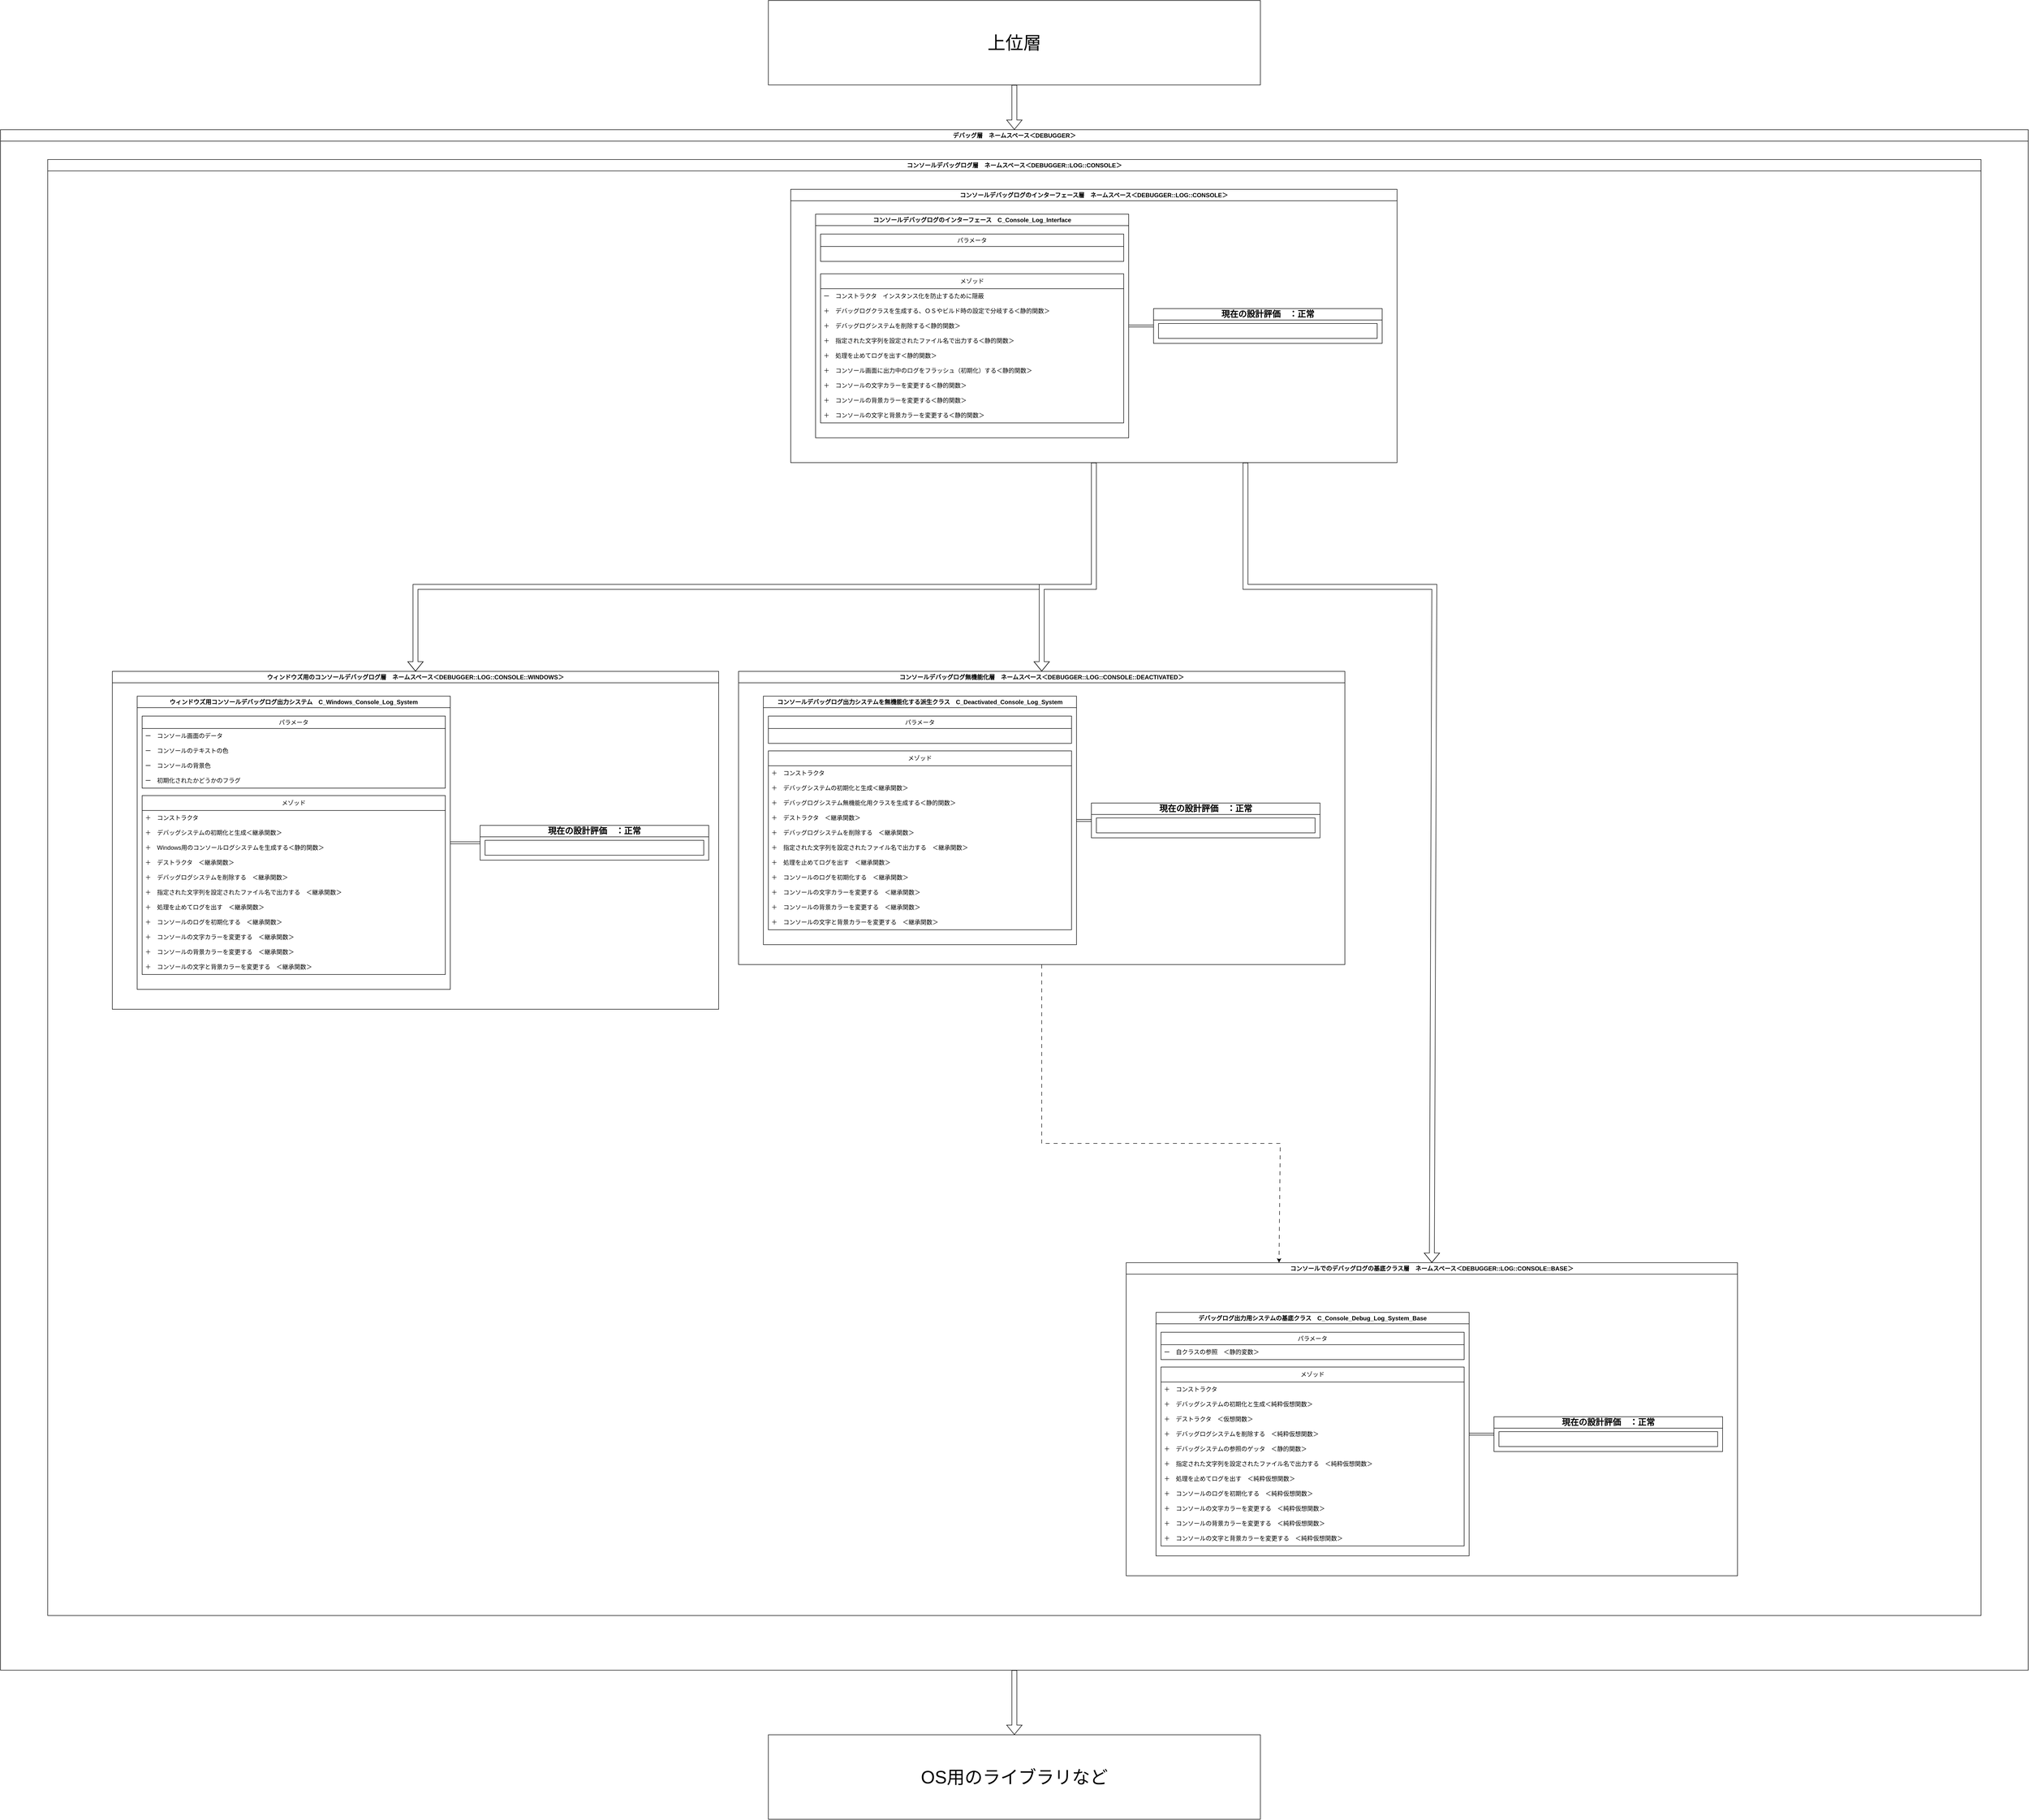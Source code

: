 <mxfile version="24.7.17" pages="3">
  <diagram id="MZepzLfiCYgvr2fPDIN_" name="ver.3.0.0">
    <mxGraphModel dx="1509" dy="880" grid="1" gridSize="10" guides="1" tooltips="1" connect="1" arrows="1" fold="1" page="1" pageScale="1" pageWidth="827" pageHeight="1169" math="0" shadow="0">
      <root>
        <mxCell id="0" />
        <mxCell id="1" parent="0" />
        <mxCell id="nN2CaCzzSxwqU-hyyOlr-1" value="上位層" style="rounded=0;whiteSpace=wrap;html=1;fontSize=36;" vertex="1" parent="1">
          <mxGeometry x="1650" y="90" width="990" height="170" as="geometry" />
        </mxCell>
        <mxCell id="nN2CaCzzSxwqU-hyyOlr-2" value="OS用のライブラリなど" style="rounded=0;whiteSpace=wrap;html=1;fontSize=36;" vertex="1" parent="1">
          <mxGeometry x="1650" y="3580" width="990" height="170" as="geometry" />
        </mxCell>
        <mxCell id="nN2CaCzzSxwqU-hyyOlr-3" value="" style="shape=flexArrow;endArrow=classic;html=1;rounded=0;exitX=0.5;exitY=1;exitDx=0;exitDy=0;fillColor=#FFFFFF;entryX=0.5;entryY=0;entryDx=0;entryDy=0;" edge="1" parent="1" source="nN2CaCzzSxwqU-hyyOlr-1" target="nN2CaCzzSxwqU-hyyOlr-89">
          <mxGeometry width="50" height="50" relative="1" as="geometry">
            <mxPoint x="710" y="400" as="sourcePoint" />
            <mxPoint x="775" y="340" as="targetPoint" />
            <Array as="points" />
          </mxGeometry>
        </mxCell>
        <mxCell id="nN2CaCzzSxwqU-hyyOlr-79" value="" style="shape=flexArrow;endArrow=classic;html=1;rounded=0;exitX=0.5;exitY=1;exitDx=0;exitDy=0;fillColor=#FFFFFF;entryX=0.5;entryY=0;entryDx=0;entryDy=0;" edge="1" parent="1" source="nN2CaCzzSxwqU-hyyOlr-89" target="nN2CaCzzSxwqU-hyyOlr-2">
          <mxGeometry width="50" height="50" relative="1" as="geometry">
            <mxPoint x="750" y="1890" as="sourcePoint" />
            <mxPoint x="750" y="2060" as="targetPoint" />
            <Array as="points" />
          </mxGeometry>
        </mxCell>
        <mxCell id="nN2CaCzzSxwqU-hyyOlr-80" value="" style="endArrow=classic;dashed=1;html=1;strokeWidth=8;rounded=0;startArrow=none;startFill=0;endFill=1;exitX=0.5;exitY=1;exitDx=0;exitDy=0;" edge="1" parent="1" source="nN2CaCzzSxwqU-hyyOlr-61">
          <mxGeometry width="50" height="50" relative="1" as="geometry">
            <mxPoint x="443" y="1880" as="sourcePoint" />
            <mxPoint x="2500" y="2560" as="targetPoint" />
            <Array as="points">
              <mxPoint x="2020" y="2320" />
              <mxPoint x="2500" y="2320" />
            </Array>
          </mxGeometry>
        </mxCell>
        <mxCell id="nN2CaCzzSxwqU-hyyOlr-81" value="" style="endArrow=none;dashed=1;html=1;strokeWidth=8;rounded=0;startArrow=none;startFill=0;endFill=0;exitX=0.5;exitY=1;exitDx=0;exitDy=0;" edge="1" parent="1" source="nN2CaCzzSxwqU-hyyOlr-23">
          <mxGeometry width="50" height="50" relative="1" as="geometry">
            <mxPoint x="2030" y="1880" as="sourcePoint" />
            <mxPoint x="2020" y="2320" as="targetPoint" />
            <Array as="points">
              <mxPoint x="760" y="2310" />
            </Array>
          </mxGeometry>
        </mxCell>
        <mxCell id="nN2CaCzzSxwqU-hyyOlr-89" value="デバッグ層　ネームスペース＜DEBUGGER＞" style="swimlane;whiteSpace=wrap;html=1;swimlaneFillColor=default;" vertex="1" parent="1">
          <mxGeometry x="105" y="350" width="4080" height="3100" as="geometry" />
        </mxCell>
        <mxCell id="nN2CaCzzSxwqU-hyyOlr-4" value="コンソールデバッグログ層　ネームスペース＜DEBUGGER::LOG::CONSOLE＞" style="swimlane;whiteSpace=wrap;html=1;swimlaneFillColor=default;" vertex="1" parent="nN2CaCzzSxwqU-hyyOlr-89">
          <mxGeometry x="95" y="60" width="3890" height="2930" as="geometry" />
        </mxCell>
        <mxCell id="nN2CaCzzSxwqU-hyyOlr-5" value="コンソールでのデバッグログの基底クラス層　ネームスペース＜DEBUGGER::LOG::CONSOLE::BASE＞" style="swimlane;whiteSpace=wrap;html=1;swimlaneFillColor=default;" vertex="1" parent="nN2CaCzzSxwqU-hyyOlr-4">
          <mxGeometry x="2170" y="2220" width="1230" height="630" as="geometry" />
        </mxCell>
        <mxCell id="nN2CaCzzSxwqU-hyyOlr-6" value="デバッグログ出力用システムの基底クラス　C_Console_Debug_Log_System_Base" style="swimlane;whiteSpace=wrap;html=1;swimlaneFillColor=default;" vertex="1" parent="nN2CaCzzSxwqU-hyyOlr-5">
          <mxGeometry x="60" y="100" width="630" height="490" as="geometry" />
        </mxCell>
        <mxCell id="nN2CaCzzSxwqU-hyyOlr-7" value="パラメータ" style="swimlane;fontStyle=0;childLayout=stackLayout;horizontal=1;startSize=25;horizontalStack=0;resizeParent=1;resizeParentMax=0;resizeLast=0;collapsible=1;marginBottom=0;whiteSpace=wrap;html=1;swimlaneFillColor=default;" vertex="1" parent="nN2CaCzzSxwqU-hyyOlr-6">
          <mxGeometry x="10" y="40" width="610" height="55" as="geometry" />
        </mxCell>
        <mxCell id="nN2CaCzzSxwqU-hyyOlr-8" value="ー　自クラスの参照　＜静的変数＞" style="text;strokeColor=none;fillColor=none;align=left;verticalAlign=middle;spacingLeft=4;spacingRight=4;overflow=hidden;points=[[0,0.5],[1,0.5]];portConstraint=eastwest;rotatable=0;whiteSpace=wrap;html=1;" vertex="1" parent="nN2CaCzzSxwqU-hyyOlr-7">
          <mxGeometry y="25" width="610" height="30" as="geometry" />
        </mxCell>
        <mxCell id="nN2CaCzzSxwqU-hyyOlr-9" value="メゾッド" style="swimlane;fontStyle=0;childLayout=stackLayout;horizontal=1;startSize=30;horizontalStack=0;resizeParent=1;resizeParentMax=0;resizeLast=0;collapsible=1;marginBottom=0;whiteSpace=wrap;html=1;" vertex="1" parent="nN2CaCzzSxwqU-hyyOlr-6">
          <mxGeometry x="10" y="110" width="610" height="360" as="geometry" />
        </mxCell>
        <mxCell id="nN2CaCzzSxwqU-hyyOlr-10" value="＋　コンストラクタ" style="text;strokeColor=none;fillColor=none;align=left;verticalAlign=middle;spacingLeft=4;spacingRight=4;overflow=hidden;points=[[0,0.5],[1,0.5]];portConstraint=eastwest;rotatable=0;whiteSpace=wrap;html=1;" vertex="1" parent="nN2CaCzzSxwqU-hyyOlr-9">
          <mxGeometry y="30" width="610" height="30" as="geometry" />
        </mxCell>
        <mxCell id="nN2CaCzzSxwqU-hyyOlr-83" value="＋　デバッグシステムの初期化と生成＜純粋仮想関数＞" style="text;strokeColor=none;fillColor=none;align=left;verticalAlign=middle;spacingLeft=4;spacingRight=4;overflow=hidden;points=[[0,0.5],[1,0.5]];portConstraint=eastwest;rotatable=0;whiteSpace=wrap;html=1;" vertex="1" parent="nN2CaCzzSxwqU-hyyOlr-9">
          <mxGeometry y="60" width="610" height="30" as="geometry" />
        </mxCell>
        <mxCell id="nN2CaCzzSxwqU-hyyOlr-11" value="＋　デストラクタ　＜仮想関数＞" style="text;strokeColor=none;fillColor=none;align=left;verticalAlign=middle;spacingLeft=4;spacingRight=4;overflow=hidden;points=[[0,0.5],[1,0.5]];portConstraint=eastwest;rotatable=0;whiteSpace=wrap;html=1;" vertex="1" parent="nN2CaCzzSxwqU-hyyOlr-9">
          <mxGeometry y="90" width="610" height="30" as="geometry" />
        </mxCell>
        <mxCell id="nN2CaCzzSxwqU-hyyOlr-12" value="＋　デバッグログシステムを削除する　＜純粋仮想関数＞" style="text;strokeColor=none;fillColor=none;align=left;verticalAlign=middle;spacingLeft=4;spacingRight=4;overflow=hidden;points=[[0,0.5],[1,0.5]];portConstraint=eastwest;rotatable=0;whiteSpace=wrap;html=1;" vertex="1" parent="nN2CaCzzSxwqU-hyyOlr-9">
          <mxGeometry y="120" width="610" height="30" as="geometry" />
        </mxCell>
        <mxCell id="nN2CaCzzSxwqU-hyyOlr-13" value="＋　デバッグシステムの参照のゲッタ　＜静的関数＞" style="text;strokeColor=none;fillColor=none;align=left;verticalAlign=middle;spacingLeft=4;spacingRight=4;overflow=hidden;points=[[0,0.5],[1,0.5]];portConstraint=eastwest;rotatable=0;whiteSpace=wrap;html=1;" vertex="1" parent="nN2CaCzzSxwqU-hyyOlr-9">
          <mxGeometry y="150" width="610" height="30" as="geometry" />
        </mxCell>
        <mxCell id="nN2CaCzzSxwqU-hyyOlr-14" value="＋　指定された文字列を設定されたファイル名で出力する　＜純粋仮想関数＞" style="text;strokeColor=none;fillColor=none;align=left;verticalAlign=middle;spacingLeft=4;spacingRight=4;overflow=hidden;points=[[0,0.5],[1,0.5]];portConstraint=eastwest;rotatable=0;whiteSpace=wrap;html=1;" vertex="1" parent="nN2CaCzzSxwqU-hyyOlr-9">
          <mxGeometry y="180" width="610" height="30" as="geometry" />
        </mxCell>
        <mxCell id="nN2CaCzzSxwqU-hyyOlr-15" value="＋　処理を止めてログを出す　＜純粋仮想関数＞" style="text;strokeColor=none;fillColor=none;align=left;verticalAlign=middle;spacingLeft=4;spacingRight=4;overflow=hidden;points=[[0,0.5],[1,0.5]];portConstraint=eastwest;rotatable=0;whiteSpace=wrap;html=1;" vertex="1" parent="nN2CaCzzSxwqU-hyyOlr-9">
          <mxGeometry y="210" width="610" height="30" as="geometry" />
        </mxCell>
        <mxCell id="nN2CaCzzSxwqU-hyyOlr-16" value="＋　コンソールのログを初期化する　＜純粋仮想関数＞" style="text;strokeColor=none;fillColor=none;align=left;verticalAlign=middle;spacingLeft=4;spacingRight=4;overflow=hidden;points=[[0,0.5],[1,0.5]];portConstraint=eastwest;rotatable=0;whiteSpace=wrap;html=1;" vertex="1" parent="nN2CaCzzSxwqU-hyyOlr-9">
          <mxGeometry y="240" width="610" height="30" as="geometry" />
        </mxCell>
        <mxCell id="nN2CaCzzSxwqU-hyyOlr-17" value="＋　コンソールの文字カラーを変更する　＜純粋仮想関数＞" style="text;strokeColor=none;fillColor=none;align=left;verticalAlign=middle;spacingLeft=4;spacingRight=4;overflow=hidden;points=[[0,0.5],[1,0.5]];portConstraint=eastwest;rotatable=0;whiteSpace=wrap;html=1;" vertex="1" parent="nN2CaCzzSxwqU-hyyOlr-9">
          <mxGeometry y="270" width="610" height="30" as="geometry" />
        </mxCell>
        <mxCell id="nN2CaCzzSxwqU-hyyOlr-18" value="＋　コンソールの背景カラーを変更する　＜純粋仮想関数＞" style="text;strokeColor=none;fillColor=none;align=left;verticalAlign=middle;spacingLeft=4;spacingRight=4;overflow=hidden;points=[[0,0.5],[1,0.5]];portConstraint=eastwest;rotatable=0;whiteSpace=wrap;html=1;" vertex="1" parent="nN2CaCzzSxwqU-hyyOlr-9">
          <mxGeometry y="300" width="610" height="30" as="geometry" />
        </mxCell>
        <mxCell id="nN2CaCzzSxwqU-hyyOlr-19" value="＋　コンソールの文字と背景カラーを変更する　＜純粋仮想関数＞" style="text;strokeColor=none;fillColor=none;align=left;verticalAlign=middle;spacingLeft=4;spacingRight=4;overflow=hidden;points=[[0,0.5],[1,0.5]];portConstraint=eastwest;rotatable=0;whiteSpace=wrap;html=1;" vertex="1" parent="nN2CaCzzSxwqU-hyyOlr-9">
          <mxGeometry y="330" width="610" height="30" as="geometry" />
        </mxCell>
        <mxCell id="nN2CaCzzSxwqU-hyyOlr-20" value="現在の設計評価　：正常" style="swimlane;whiteSpace=wrap;html=1;swimlaneFillColor=default;fontSize=17;" vertex="1" parent="nN2CaCzzSxwqU-hyyOlr-5">
          <mxGeometry x="740" y="310" width="460" height="70" as="geometry" />
        </mxCell>
        <mxCell id="nN2CaCzzSxwqU-hyyOlr-21" value="" style="rounded=0;whiteSpace=wrap;html=1;align=left;verticalAlign=top;" vertex="1" parent="nN2CaCzzSxwqU-hyyOlr-20">
          <mxGeometry x="10" y="30" width="440" height="30" as="geometry" />
        </mxCell>
        <mxCell id="nN2CaCzzSxwqU-hyyOlr-22" value="" style="shape=link;html=1;rounded=0;entryX=0;entryY=0.5;entryDx=0;entryDy=0;exitX=1;exitY=0.5;exitDx=0;exitDy=0;" edge="1" parent="nN2CaCzzSxwqU-hyyOlr-5" source="nN2CaCzzSxwqU-hyyOlr-6" target="nN2CaCzzSxwqU-hyyOlr-20">
          <mxGeometry width="100" relative="1" as="geometry">
            <mxPoint x="720" y="359.5" as="sourcePoint" />
            <mxPoint x="855" y="320" as="targetPoint" />
          </mxGeometry>
        </mxCell>
        <mxCell id="nN2CaCzzSxwqU-hyyOlr-23" value="ウィンドウズ用のコンソールデバッグログ&lt;span style=&quot;background-color: initial;&quot;&gt;層　ネームスペース＜DEBUGGER::LOG::CONSOLE::WINDOWS＞&lt;/span&gt;" style="swimlane;whiteSpace=wrap;html=1;swimlaneFillColor=default;" vertex="1" parent="nN2CaCzzSxwqU-hyyOlr-4">
          <mxGeometry x="130" y="1030" width="1220" height="680" as="geometry" />
        </mxCell>
        <mxCell id="nN2CaCzzSxwqU-hyyOlr-24" value="ウィンドウズ用コンソールデバッグログ出力システム　C_Windows_Console_Log_System" style="swimlane;whiteSpace=wrap;html=1;swimlaneFillColor=default;" vertex="1" parent="nN2CaCzzSxwqU-hyyOlr-23">
          <mxGeometry x="50" y="50" width="630" height="590" as="geometry" />
        </mxCell>
        <mxCell id="nN2CaCzzSxwqU-hyyOlr-25" value="メゾッド" style="swimlane;fontStyle=0;childLayout=stackLayout;horizontal=1;startSize=30;horizontalStack=0;resizeParent=1;resizeParentMax=0;resizeLast=0;collapsible=1;marginBottom=0;whiteSpace=wrap;html=1;" vertex="1" parent="nN2CaCzzSxwqU-hyyOlr-24">
          <mxGeometry x="10" y="200" width="610" height="360" as="geometry" />
        </mxCell>
        <mxCell id="nN2CaCzzSxwqU-hyyOlr-26" value="＋　コンストラクタ" style="text;strokeColor=none;fillColor=none;align=left;verticalAlign=middle;spacingLeft=4;spacingRight=4;overflow=hidden;points=[[0,0.5],[1,0.5]];portConstraint=eastwest;rotatable=0;whiteSpace=wrap;html=1;" vertex="1" parent="nN2CaCzzSxwqU-hyyOlr-25">
          <mxGeometry y="30" width="610" height="30" as="geometry" />
        </mxCell>
        <mxCell id="nN2CaCzzSxwqU-hyyOlr-87" value="＋　デバッグシステムの初期化と生成＜継承関数＞" style="text;strokeColor=none;fillColor=none;align=left;verticalAlign=middle;spacingLeft=4;spacingRight=4;overflow=hidden;points=[[0,0.5],[1,0.5]];portConstraint=eastwest;rotatable=0;whiteSpace=wrap;html=1;" vertex="1" parent="nN2CaCzzSxwqU-hyyOlr-25">
          <mxGeometry y="60" width="610" height="30" as="geometry" />
        </mxCell>
        <mxCell id="nN2CaCzzSxwqU-hyyOlr-88" value="＋　Windows用のコンソールログシステムを生成する＜静的関数＞" style="text;strokeColor=none;fillColor=none;align=left;verticalAlign=middle;spacingLeft=4;spacingRight=4;overflow=hidden;points=[[0,0.5],[1,0.5]];portConstraint=eastwest;rotatable=0;whiteSpace=wrap;html=1;" vertex="1" parent="nN2CaCzzSxwqU-hyyOlr-25">
          <mxGeometry y="90" width="610" height="30" as="geometry" />
        </mxCell>
        <mxCell id="nN2CaCzzSxwqU-hyyOlr-27" value="＋　デストラクタ　＜継承関数＞" style="text;strokeColor=none;fillColor=none;align=left;verticalAlign=middle;spacingLeft=4;spacingRight=4;overflow=hidden;points=[[0,0.5],[1,0.5]];portConstraint=eastwest;rotatable=0;whiteSpace=wrap;html=1;" vertex="1" parent="nN2CaCzzSxwqU-hyyOlr-25">
          <mxGeometry y="120" width="610" height="30" as="geometry" />
        </mxCell>
        <mxCell id="nN2CaCzzSxwqU-hyyOlr-28" value="＋　デバッグログシステムを削除する　＜継承関数＞" style="text;strokeColor=none;fillColor=none;align=left;verticalAlign=middle;spacingLeft=4;spacingRight=4;overflow=hidden;points=[[0,0.5],[1,0.5]];portConstraint=eastwest;rotatable=0;whiteSpace=wrap;html=1;" vertex="1" parent="nN2CaCzzSxwqU-hyyOlr-25">
          <mxGeometry y="150" width="610" height="30" as="geometry" />
        </mxCell>
        <mxCell id="nN2CaCzzSxwqU-hyyOlr-29" value="＋　指定された文字列を設定されたファイル名で出力する　＜継承関数＞" style="text;strokeColor=none;fillColor=none;align=left;verticalAlign=middle;spacingLeft=4;spacingRight=4;overflow=hidden;points=[[0,0.5],[1,0.5]];portConstraint=eastwest;rotatable=0;whiteSpace=wrap;html=1;" vertex="1" parent="nN2CaCzzSxwqU-hyyOlr-25">
          <mxGeometry y="180" width="610" height="30" as="geometry" />
        </mxCell>
        <mxCell id="nN2CaCzzSxwqU-hyyOlr-30" value="＋　処理を止めてログを出す　＜継承関数＞" style="text;strokeColor=none;fillColor=none;align=left;verticalAlign=middle;spacingLeft=4;spacingRight=4;overflow=hidden;points=[[0,0.5],[1,0.5]];portConstraint=eastwest;rotatable=0;whiteSpace=wrap;html=1;" vertex="1" parent="nN2CaCzzSxwqU-hyyOlr-25">
          <mxGeometry y="210" width="610" height="30" as="geometry" />
        </mxCell>
        <mxCell id="nN2CaCzzSxwqU-hyyOlr-31" value="＋　コンソールのログを初期化する　＜継承関数＞" style="text;strokeColor=none;fillColor=none;align=left;verticalAlign=middle;spacingLeft=4;spacingRight=4;overflow=hidden;points=[[0,0.5],[1,0.5]];portConstraint=eastwest;rotatable=0;whiteSpace=wrap;html=1;" vertex="1" parent="nN2CaCzzSxwqU-hyyOlr-25">
          <mxGeometry y="240" width="610" height="30" as="geometry" />
        </mxCell>
        <mxCell id="nN2CaCzzSxwqU-hyyOlr-32" value="＋　コンソールの文字カラーを変更する　＜継承関数＞" style="text;strokeColor=none;fillColor=none;align=left;verticalAlign=middle;spacingLeft=4;spacingRight=4;overflow=hidden;points=[[0,0.5],[1,0.5]];portConstraint=eastwest;rotatable=0;whiteSpace=wrap;html=1;" vertex="1" parent="nN2CaCzzSxwqU-hyyOlr-25">
          <mxGeometry y="270" width="610" height="30" as="geometry" />
        </mxCell>
        <mxCell id="nN2CaCzzSxwqU-hyyOlr-33" value="＋　コンソールの背景カラーを変更する　＜継承関数＞" style="text;strokeColor=none;fillColor=none;align=left;verticalAlign=middle;spacingLeft=4;spacingRight=4;overflow=hidden;points=[[0,0.5],[1,0.5]];portConstraint=eastwest;rotatable=0;whiteSpace=wrap;html=1;" vertex="1" parent="nN2CaCzzSxwqU-hyyOlr-25">
          <mxGeometry y="300" width="610" height="30" as="geometry" />
        </mxCell>
        <mxCell id="nN2CaCzzSxwqU-hyyOlr-34" value="＋　コンソールの文字と背景カラーを変更する　＜継承関数＞" style="text;strokeColor=none;fillColor=none;align=left;verticalAlign=middle;spacingLeft=4;spacingRight=4;overflow=hidden;points=[[0,0.5],[1,0.5]];portConstraint=eastwest;rotatable=0;whiteSpace=wrap;html=1;" vertex="1" parent="nN2CaCzzSxwqU-hyyOlr-25">
          <mxGeometry y="330" width="610" height="30" as="geometry" />
        </mxCell>
        <mxCell id="nN2CaCzzSxwqU-hyyOlr-35" value="パラメータ" style="swimlane;fontStyle=0;childLayout=stackLayout;horizontal=1;startSize=25;horizontalStack=0;resizeParent=1;resizeParentMax=0;resizeLast=0;collapsible=1;marginBottom=0;whiteSpace=wrap;html=1;swimlaneFillColor=default;" vertex="1" parent="nN2CaCzzSxwqU-hyyOlr-24">
          <mxGeometry x="10" y="40" width="610" height="145" as="geometry" />
        </mxCell>
        <mxCell id="nN2CaCzzSxwqU-hyyOlr-36" value="ー　&lt;span style=&quot;background-color: initial;&quot;&gt;コンソール画面のデータ&lt;/span&gt;" style="text;strokeColor=none;fillColor=none;align=left;verticalAlign=middle;spacingLeft=4;spacingRight=4;overflow=hidden;points=[[0,0.5],[1,0.5]];portConstraint=eastwest;rotatable=0;whiteSpace=wrap;html=1;" vertex="1" parent="nN2CaCzzSxwqU-hyyOlr-35">
          <mxGeometry y="25" width="610" height="30" as="geometry" />
        </mxCell>
        <mxCell id="nN2CaCzzSxwqU-hyyOlr-37" value="ー　&lt;span style=&quot;background-color: initial;&quot;&gt;コンソールのテキストの色&lt;/span&gt;" style="text;strokeColor=none;fillColor=none;align=left;verticalAlign=middle;spacingLeft=4;spacingRight=4;overflow=hidden;points=[[0,0.5],[1,0.5]];portConstraint=eastwest;rotatable=0;whiteSpace=wrap;html=1;" vertex="1" parent="nN2CaCzzSxwqU-hyyOlr-35">
          <mxGeometry y="55" width="610" height="30" as="geometry" />
        </mxCell>
        <mxCell id="nN2CaCzzSxwqU-hyyOlr-38" value="ー　コンソールの背景色" style="text;strokeColor=none;fillColor=none;align=left;verticalAlign=middle;spacingLeft=4;spacingRight=4;overflow=hidden;points=[[0,0.5],[1,0.5]];portConstraint=eastwest;rotatable=0;whiteSpace=wrap;html=1;" vertex="1" parent="nN2CaCzzSxwqU-hyyOlr-35">
          <mxGeometry y="85" width="610" height="30" as="geometry" />
        </mxCell>
        <mxCell id="nN2CaCzzSxwqU-hyyOlr-39" value="ー　初期化されたかどうかのフラグ" style="text;strokeColor=none;fillColor=none;align=left;verticalAlign=middle;spacingLeft=4;spacingRight=4;overflow=hidden;points=[[0,0.5],[1,0.5]];portConstraint=eastwest;rotatable=0;whiteSpace=wrap;html=1;" vertex="1" parent="nN2CaCzzSxwqU-hyyOlr-35">
          <mxGeometry y="115" width="610" height="30" as="geometry" />
        </mxCell>
        <mxCell id="nN2CaCzzSxwqU-hyyOlr-40" value="現在の設計評価　：正常" style="swimlane;whiteSpace=wrap;html=1;swimlaneFillColor=default;fontSize=17;" vertex="1" parent="nN2CaCzzSxwqU-hyyOlr-23">
          <mxGeometry x="740" y="310" width="460" height="70" as="geometry" />
        </mxCell>
        <mxCell id="nN2CaCzzSxwqU-hyyOlr-41" value="" style="rounded=0;whiteSpace=wrap;html=1;align=left;verticalAlign=top;" vertex="1" parent="nN2CaCzzSxwqU-hyyOlr-40">
          <mxGeometry x="10" y="30" width="440" height="30" as="geometry" />
        </mxCell>
        <mxCell id="nN2CaCzzSxwqU-hyyOlr-42" value="" style="shape=link;html=1;rounded=0;entryX=0;entryY=0.5;entryDx=0;entryDy=0;exitX=1;exitY=0.5;exitDx=0;exitDy=0;" edge="1" parent="nN2CaCzzSxwqU-hyyOlr-23" source="nN2CaCzzSxwqU-hyyOlr-24" target="nN2CaCzzSxwqU-hyyOlr-40">
          <mxGeometry width="100" relative="1" as="geometry">
            <mxPoint x="720" y="359.5" as="sourcePoint" />
            <mxPoint x="855" y="320" as="targetPoint" />
          </mxGeometry>
        </mxCell>
        <mxCell id="nN2CaCzzSxwqU-hyyOlr-43" value="&lt;span style=&quot;background-color: initial;&quot;&gt;コンソールデバッグログのインターフェース層　ネームスペース＜DEBUGGER::LOG::CONSOLE＞&lt;/span&gt;" style="swimlane;whiteSpace=wrap;html=1;swimlaneFillColor=default;startSize=23;" vertex="1" parent="nN2CaCzzSxwqU-hyyOlr-4">
          <mxGeometry x="1495" y="60" width="1220" height="550" as="geometry" />
        </mxCell>
        <mxCell id="nN2CaCzzSxwqU-hyyOlr-44" value="コンソールデバッグログのインターフェース　C_Console_Log_Interface" style="swimlane;whiteSpace=wrap;html=1;swimlaneFillColor=default;" vertex="1" parent="nN2CaCzzSxwqU-hyyOlr-43">
          <mxGeometry x="50" y="50" width="630" height="450" as="geometry" />
        </mxCell>
        <mxCell id="nN2CaCzzSxwqU-hyyOlr-45" value="メゾッド" style="swimlane;fontStyle=0;childLayout=stackLayout;horizontal=1;startSize=30;horizontalStack=0;resizeParent=1;resizeParentMax=0;resizeLast=0;collapsible=1;marginBottom=0;whiteSpace=wrap;html=1;" vertex="1" parent="nN2CaCzzSxwqU-hyyOlr-44">
          <mxGeometry x="10" y="120" width="610" height="300" as="geometry" />
        </mxCell>
        <mxCell id="nN2CaCzzSxwqU-hyyOlr-46" value="ー　コンストラクタ　インスタンス化を防止するために隠蔽" style="text;strokeColor=none;fillColor=none;align=left;verticalAlign=middle;spacingLeft=4;spacingRight=4;overflow=hidden;points=[[0,0.5],[1,0.5]];portConstraint=eastwest;rotatable=0;whiteSpace=wrap;html=1;" vertex="1" parent="nN2CaCzzSxwqU-hyyOlr-45">
          <mxGeometry y="30" width="610" height="30" as="geometry" />
        </mxCell>
        <mxCell id="nN2CaCzzSxwqU-hyyOlr-47" value="＋　デバッグログクラスを生成する、ＯＳやビルド時の設定で分岐する＜静的関数＞" style="text;strokeColor=none;fillColor=none;align=left;verticalAlign=middle;spacingLeft=4;spacingRight=4;overflow=hidden;points=[[0,0.5],[1,0.5]];portConstraint=eastwest;rotatable=0;whiteSpace=wrap;html=1;" vertex="1" parent="nN2CaCzzSxwqU-hyyOlr-45">
          <mxGeometry y="60" width="610" height="30" as="geometry" />
        </mxCell>
        <mxCell id="nN2CaCzzSxwqU-hyyOlr-48" value="＋　デバッグログシステムを削除する＜静的関数＞" style="text;strokeColor=none;fillColor=none;align=left;verticalAlign=middle;spacingLeft=4;spacingRight=4;overflow=hidden;points=[[0,0.5],[1,0.5]];portConstraint=eastwest;rotatable=0;whiteSpace=wrap;html=1;" vertex="1" parent="nN2CaCzzSxwqU-hyyOlr-45">
          <mxGeometry y="90" width="610" height="30" as="geometry" />
        </mxCell>
        <mxCell id="nN2CaCzzSxwqU-hyyOlr-49" value="＋　指定された文字列を設定されたファイル名で出力する＜静的関数＞" style="text;strokeColor=none;fillColor=none;align=left;verticalAlign=middle;spacingLeft=4;spacingRight=4;overflow=hidden;points=[[0,0.5],[1,0.5]];portConstraint=eastwest;rotatable=0;whiteSpace=wrap;html=1;" vertex="1" parent="nN2CaCzzSxwqU-hyyOlr-45">
          <mxGeometry y="120" width="610" height="30" as="geometry" />
        </mxCell>
        <mxCell id="nN2CaCzzSxwqU-hyyOlr-50" value="＋　処理を止めてログを出す＜静的関数＞" style="text;strokeColor=none;fillColor=none;align=left;verticalAlign=middle;spacingLeft=4;spacingRight=4;overflow=hidden;points=[[0,0.5],[1,0.5]];portConstraint=eastwest;rotatable=0;whiteSpace=wrap;html=1;" vertex="1" parent="nN2CaCzzSxwqU-hyyOlr-45">
          <mxGeometry y="150" width="610" height="30" as="geometry" />
        </mxCell>
        <mxCell id="nN2CaCzzSxwqU-hyyOlr-51" value="＋　コンソール画面に出力中のログをフラッシュ（初期化）する＜静的関数＞" style="text;strokeColor=none;fillColor=none;align=left;verticalAlign=middle;spacingLeft=4;spacingRight=4;overflow=hidden;points=[[0,0.5],[1,0.5]];portConstraint=eastwest;rotatable=0;whiteSpace=wrap;html=1;" vertex="1" parent="nN2CaCzzSxwqU-hyyOlr-45">
          <mxGeometry y="180" width="610" height="30" as="geometry" />
        </mxCell>
        <mxCell id="nN2CaCzzSxwqU-hyyOlr-52" value="＋　コンソールの文字カラーを変更する＜静的関数＞" style="text;strokeColor=none;fillColor=none;align=left;verticalAlign=middle;spacingLeft=4;spacingRight=4;overflow=hidden;points=[[0,0.5],[1,0.5]];portConstraint=eastwest;rotatable=0;whiteSpace=wrap;html=1;" vertex="1" parent="nN2CaCzzSxwqU-hyyOlr-45">
          <mxGeometry y="210" width="610" height="30" as="geometry" />
        </mxCell>
        <mxCell id="nN2CaCzzSxwqU-hyyOlr-53" value="＋　コンソールの背景カラーを変更する＜静的関数＞" style="text;strokeColor=none;fillColor=none;align=left;verticalAlign=middle;spacingLeft=4;spacingRight=4;overflow=hidden;points=[[0,0.5],[1,0.5]];portConstraint=eastwest;rotatable=0;whiteSpace=wrap;html=1;" vertex="1" parent="nN2CaCzzSxwqU-hyyOlr-45">
          <mxGeometry y="240" width="610" height="30" as="geometry" />
        </mxCell>
        <mxCell id="nN2CaCzzSxwqU-hyyOlr-54" value="＋　コンソールの文字と背景カラーを変更する＜静的関数＞" style="text;strokeColor=none;fillColor=none;align=left;verticalAlign=middle;spacingLeft=4;spacingRight=4;overflow=hidden;points=[[0,0.5],[1,0.5]];portConstraint=eastwest;rotatable=0;whiteSpace=wrap;html=1;" vertex="1" parent="nN2CaCzzSxwqU-hyyOlr-45">
          <mxGeometry y="270" width="610" height="30" as="geometry" />
        </mxCell>
        <mxCell id="nN2CaCzzSxwqU-hyyOlr-55" value="パラメータ" style="swimlane;fontStyle=0;childLayout=stackLayout;horizontal=1;startSize=25;horizontalStack=0;resizeParent=1;resizeParentMax=0;resizeLast=0;collapsible=1;marginBottom=0;whiteSpace=wrap;html=1;swimlaneFillColor=default;" vertex="1" parent="nN2CaCzzSxwqU-hyyOlr-44">
          <mxGeometry x="10" y="40" width="610" height="55" as="geometry" />
        </mxCell>
        <mxCell id="nN2CaCzzSxwqU-hyyOlr-56" value="現在の設計評価　：正常" style="swimlane;whiteSpace=wrap;html=1;swimlaneFillColor=default;fontSize=17;" vertex="1" parent="nN2CaCzzSxwqU-hyyOlr-43">
          <mxGeometry x="730" y="240" width="460" height="70" as="geometry" />
        </mxCell>
        <mxCell id="nN2CaCzzSxwqU-hyyOlr-57" value="" style="rounded=0;whiteSpace=wrap;html=1;align=left;verticalAlign=top;" vertex="1" parent="nN2CaCzzSxwqU-hyyOlr-56">
          <mxGeometry x="10" y="30" width="440" height="30" as="geometry" />
        </mxCell>
        <mxCell id="nN2CaCzzSxwqU-hyyOlr-58" value="" style="shape=link;html=1;rounded=0;entryX=0;entryY=0.5;entryDx=0;entryDy=0;exitX=1;exitY=0.5;exitDx=0;exitDy=0;" edge="1" parent="nN2CaCzzSxwqU-hyyOlr-43" source="nN2CaCzzSxwqU-hyyOlr-44" target="nN2CaCzzSxwqU-hyyOlr-56">
          <mxGeometry width="100" relative="1" as="geometry">
            <mxPoint x="720" y="359.5" as="sourcePoint" />
            <mxPoint x="855" y="320" as="targetPoint" />
          </mxGeometry>
        </mxCell>
        <mxCell id="nN2CaCzzSxwqU-hyyOlr-59" value="" style="shape=flexArrow;endArrow=classic;html=1;rounded=0;entryX=0.5;entryY=0;entryDx=0;entryDy=0;exitX=0.75;exitY=1;exitDx=0;exitDy=0;fillColor=#FFFFFF;" edge="1" parent="nN2CaCzzSxwqU-hyyOlr-4" source="nN2CaCzzSxwqU-hyyOlr-43" target="nN2CaCzzSxwqU-hyyOlr-5">
          <mxGeometry width="50" height="50" relative="1" as="geometry">
            <mxPoint x="1590" y="1680" as="sourcePoint" />
            <mxPoint x="2488" y="2230" as="targetPoint" />
            <Array as="points">
              <mxPoint x="2410" y="860" />
              <mxPoint x="2790" y="860" />
            </Array>
          </mxGeometry>
        </mxCell>
        <mxCell id="nN2CaCzzSxwqU-hyyOlr-60" value="" style="shape=flexArrow;endArrow=classic;html=1;rounded=0;entryX=0.5;entryY=0;entryDx=0;entryDy=0;exitX=0.5;exitY=1;exitDx=0;exitDy=0;fillColor=#FFFFFF;" edge="1" parent="nN2CaCzzSxwqU-hyyOlr-4" source="nN2CaCzzSxwqU-hyyOlr-43" target="nN2CaCzzSxwqU-hyyOlr-23">
          <mxGeometry width="50" height="50" relative="1" as="geometry">
            <mxPoint x="1590" y="1680" as="sourcePoint" />
            <mxPoint x="2488" y="2230" as="targetPoint" />
            <Array as="points">
              <mxPoint x="2105" y="860" />
              <mxPoint x="740" y="860" />
            </Array>
          </mxGeometry>
        </mxCell>
        <mxCell id="nN2CaCzzSxwqU-hyyOlr-61" value="コンソールデバッグログ無機能化&lt;span style=&quot;background-color: initial;&quot;&gt;層　ネームスペース＜DEBUGGER::LOG::CONSOLE::DEACTIVATED＞&lt;/span&gt;" style="swimlane;whiteSpace=wrap;html=1;swimlaneFillColor=default;" vertex="1" parent="nN2CaCzzSxwqU-hyyOlr-4">
          <mxGeometry x="1390" y="1030" width="1220" height="590" as="geometry" />
        </mxCell>
        <mxCell id="nN2CaCzzSxwqU-hyyOlr-62" value="コンソールデバッグログ出力システムを無機能化する派生クラス　C_Deactivated_Console_Log_System" style="swimlane;whiteSpace=wrap;html=1;swimlaneFillColor=default;startSize=23;" vertex="1" parent="nN2CaCzzSxwqU-hyyOlr-61">
          <mxGeometry x="50" y="50" width="630" height="500" as="geometry" />
        </mxCell>
        <mxCell id="nN2CaCzzSxwqU-hyyOlr-63" value="メゾッド" style="swimlane;fontStyle=0;childLayout=stackLayout;horizontal=1;startSize=30;horizontalStack=0;resizeParent=1;resizeParentMax=0;resizeLast=0;collapsible=1;marginBottom=0;whiteSpace=wrap;html=1;" vertex="1" parent="nN2CaCzzSxwqU-hyyOlr-62">
          <mxGeometry x="10" y="110" width="610" height="360" as="geometry" />
        </mxCell>
        <mxCell id="nN2CaCzzSxwqU-hyyOlr-64" value="＋　コンストラクタ" style="text;strokeColor=none;fillColor=none;align=left;verticalAlign=middle;spacingLeft=4;spacingRight=4;overflow=hidden;points=[[0,0.5],[1,0.5]];portConstraint=eastwest;rotatable=0;whiteSpace=wrap;html=1;" vertex="1" parent="nN2CaCzzSxwqU-hyyOlr-63">
          <mxGeometry y="30" width="610" height="30" as="geometry" />
        </mxCell>
        <mxCell id="nN2CaCzzSxwqU-hyyOlr-85" value="＋　デバッグシステムの初期化と生成＜継承関数＞" style="text;strokeColor=none;fillColor=none;align=left;verticalAlign=middle;spacingLeft=4;spacingRight=4;overflow=hidden;points=[[0,0.5],[1,0.5]];portConstraint=eastwest;rotatable=0;whiteSpace=wrap;html=1;" vertex="1" parent="nN2CaCzzSxwqU-hyyOlr-63">
          <mxGeometry y="60" width="610" height="30" as="geometry" />
        </mxCell>
        <mxCell id="nN2CaCzzSxwqU-hyyOlr-86" value="＋　デバッグログシステム無機能化用クラスを生成する＜静的関数＞" style="text;strokeColor=none;fillColor=none;align=left;verticalAlign=middle;spacingLeft=4;spacingRight=4;overflow=hidden;points=[[0,0.5],[1,0.5]];portConstraint=eastwest;rotatable=0;whiteSpace=wrap;html=1;" vertex="1" parent="nN2CaCzzSxwqU-hyyOlr-63">
          <mxGeometry y="90" width="610" height="30" as="geometry" />
        </mxCell>
        <mxCell id="nN2CaCzzSxwqU-hyyOlr-65" value="＋　デストラクタ　＜継承関数＞" style="text;strokeColor=none;fillColor=none;align=left;verticalAlign=middle;spacingLeft=4;spacingRight=4;overflow=hidden;points=[[0,0.5],[1,0.5]];portConstraint=eastwest;rotatable=0;whiteSpace=wrap;html=1;" vertex="1" parent="nN2CaCzzSxwqU-hyyOlr-63">
          <mxGeometry y="120" width="610" height="30" as="geometry" />
        </mxCell>
        <mxCell id="nN2CaCzzSxwqU-hyyOlr-66" value="＋　デバッグログシステムを削除する　＜継承関数＞" style="text;strokeColor=none;fillColor=none;align=left;verticalAlign=middle;spacingLeft=4;spacingRight=4;overflow=hidden;points=[[0,0.5],[1,0.5]];portConstraint=eastwest;rotatable=0;whiteSpace=wrap;html=1;" vertex="1" parent="nN2CaCzzSxwqU-hyyOlr-63">
          <mxGeometry y="150" width="610" height="30" as="geometry" />
        </mxCell>
        <mxCell id="nN2CaCzzSxwqU-hyyOlr-67" value="＋　指定された文字列を設定されたファイル名で出力する　＜継承関数＞" style="text;strokeColor=none;fillColor=none;align=left;verticalAlign=middle;spacingLeft=4;spacingRight=4;overflow=hidden;points=[[0,0.5],[1,0.5]];portConstraint=eastwest;rotatable=0;whiteSpace=wrap;html=1;" vertex="1" parent="nN2CaCzzSxwqU-hyyOlr-63">
          <mxGeometry y="180" width="610" height="30" as="geometry" />
        </mxCell>
        <mxCell id="nN2CaCzzSxwqU-hyyOlr-68" value="＋　処理を止めてログを出す　＜継承関数＞" style="text;strokeColor=none;fillColor=none;align=left;verticalAlign=middle;spacingLeft=4;spacingRight=4;overflow=hidden;points=[[0,0.5],[1,0.5]];portConstraint=eastwest;rotatable=0;whiteSpace=wrap;html=1;" vertex="1" parent="nN2CaCzzSxwqU-hyyOlr-63">
          <mxGeometry y="210" width="610" height="30" as="geometry" />
        </mxCell>
        <mxCell id="nN2CaCzzSxwqU-hyyOlr-69" value="＋　コンソールのログを初期化する　＜継承関数＞" style="text;strokeColor=none;fillColor=none;align=left;verticalAlign=middle;spacingLeft=4;spacingRight=4;overflow=hidden;points=[[0,0.5],[1,0.5]];portConstraint=eastwest;rotatable=0;whiteSpace=wrap;html=1;" vertex="1" parent="nN2CaCzzSxwqU-hyyOlr-63">
          <mxGeometry y="240" width="610" height="30" as="geometry" />
        </mxCell>
        <mxCell id="nN2CaCzzSxwqU-hyyOlr-70" value="＋　コンソールの文字カラーを変更する　＜継承関数＞" style="text;strokeColor=none;fillColor=none;align=left;verticalAlign=middle;spacingLeft=4;spacingRight=4;overflow=hidden;points=[[0,0.5],[1,0.5]];portConstraint=eastwest;rotatable=0;whiteSpace=wrap;html=1;" vertex="1" parent="nN2CaCzzSxwqU-hyyOlr-63">
          <mxGeometry y="270" width="610" height="30" as="geometry" />
        </mxCell>
        <mxCell id="nN2CaCzzSxwqU-hyyOlr-71" value="＋　コンソールの背景カラーを変更する　＜継承関数＞" style="text;strokeColor=none;fillColor=none;align=left;verticalAlign=middle;spacingLeft=4;spacingRight=4;overflow=hidden;points=[[0,0.5],[1,0.5]];portConstraint=eastwest;rotatable=0;whiteSpace=wrap;html=1;" vertex="1" parent="nN2CaCzzSxwqU-hyyOlr-63">
          <mxGeometry y="300" width="610" height="30" as="geometry" />
        </mxCell>
        <mxCell id="nN2CaCzzSxwqU-hyyOlr-72" value="＋　コンソールの文字と背景カラーを変更する　＜継承関数＞" style="text;strokeColor=none;fillColor=none;align=left;verticalAlign=middle;spacingLeft=4;spacingRight=4;overflow=hidden;points=[[0,0.5],[1,0.5]];portConstraint=eastwest;rotatable=0;whiteSpace=wrap;html=1;" vertex="1" parent="nN2CaCzzSxwqU-hyyOlr-63">
          <mxGeometry y="330" width="610" height="30" as="geometry" />
        </mxCell>
        <mxCell id="nN2CaCzzSxwqU-hyyOlr-73" value="パラメータ" style="swimlane;fontStyle=0;childLayout=stackLayout;horizontal=1;startSize=25;horizontalStack=0;resizeParent=1;resizeParentMax=0;resizeLast=0;collapsible=1;marginBottom=0;whiteSpace=wrap;html=1;swimlaneFillColor=default;" vertex="1" parent="nN2CaCzzSxwqU-hyyOlr-62">
          <mxGeometry x="10" y="40" width="610" height="55" as="geometry" />
        </mxCell>
        <mxCell id="nN2CaCzzSxwqU-hyyOlr-74" value="現在の設計評価　：正常" style="swimlane;whiteSpace=wrap;html=1;swimlaneFillColor=default;fontSize=17;" vertex="1" parent="nN2CaCzzSxwqU-hyyOlr-61">
          <mxGeometry x="710" y="265" width="460" height="70" as="geometry" />
        </mxCell>
        <mxCell id="nN2CaCzzSxwqU-hyyOlr-75" value="" style="rounded=0;whiteSpace=wrap;html=1;align=left;verticalAlign=top;" vertex="1" parent="nN2CaCzzSxwqU-hyyOlr-74">
          <mxGeometry x="10" y="30" width="440" height="30" as="geometry" />
        </mxCell>
        <mxCell id="nN2CaCzzSxwqU-hyyOlr-76" value="" style="shape=link;html=1;rounded=0;entryX=0;entryY=0.5;entryDx=0;entryDy=0;exitX=1;exitY=0.5;exitDx=0;exitDy=0;" edge="1" parent="nN2CaCzzSxwqU-hyyOlr-61" source="nN2CaCzzSxwqU-hyyOlr-62" target="nN2CaCzzSxwqU-hyyOlr-74">
          <mxGeometry width="100" relative="1" as="geometry">
            <mxPoint x="720" y="359.5" as="sourcePoint" />
            <mxPoint x="855" y="320" as="targetPoint" />
          </mxGeometry>
        </mxCell>
        <mxCell id="nN2CaCzzSxwqU-hyyOlr-77" value="" style="shape=flexArrow;endArrow=classic;html=1;rounded=0;entryX=0.5;entryY=0;entryDx=0;entryDy=0;exitX=0.5;exitY=1;exitDx=0;exitDy=0;fillColor=#FFFFFF;" edge="1" parent="nN2CaCzzSxwqU-hyyOlr-4" source="nN2CaCzzSxwqU-hyyOlr-43" target="nN2CaCzzSxwqU-hyyOlr-61">
          <mxGeometry width="50" height="50" relative="1" as="geometry">
            <mxPoint x="2115" y="620" as="sourcePoint" />
            <mxPoint x="750" y="1040" as="targetPoint" />
            <Array as="points">
              <mxPoint x="2105" y="860" />
              <mxPoint x="2000" y="860" />
            </Array>
          </mxGeometry>
        </mxCell>
        <mxCell id="nN2CaCzzSxwqU-hyyOlr-78" value="" style="endArrow=classic;html=1;rounded=0;entryX=0.25;entryY=0;entryDx=0;entryDy=0;exitX=0.5;exitY=1;exitDx=0;exitDy=0;fillColor=#FFFFFF;dashed=1;dashPattern=8 8;startArrow=none;startFill=0;endSize=6;" edge="1" parent="nN2CaCzzSxwqU-hyyOlr-4" source="nN2CaCzzSxwqU-hyyOlr-61" target="nN2CaCzzSxwqU-hyyOlr-5">
          <mxGeometry width="50" height="50" relative="1" as="geometry">
            <mxPoint x="750" y="1680" as="sourcePoint" />
            <mxPoint x="2488" y="2230" as="targetPoint" />
            <Array as="points">
              <mxPoint x="2000" y="1980" />
              <mxPoint x="2480" y="1980" />
            </Array>
          </mxGeometry>
        </mxCell>
      </root>
    </mxGraphModel>
  </diagram>
  <diagram id="4HSURTz_4xqVUSgnUQa3" name="ver.2.0.0">
    <mxGraphModel dx="1434" dy="836" grid="1" gridSize="10" guides="1" tooltips="1" connect="1" arrows="1" fold="1" page="1" pageScale="1" pageWidth="827" pageHeight="1169" math="0" shadow="0">
      <root>
        <mxCell id="0" />
        <mxCell id="1" parent="0" />
        <mxCell id="wumoOaDDkUU6VSbBJ6es-1" value="上位層" style="rounded=0;whiteSpace=wrap;html=1;fontSize=36;" parent="1" vertex="1">
          <mxGeometry x="1470" y="40" width="990" height="170" as="geometry" />
        </mxCell>
        <mxCell id="wumoOaDDkUU6VSbBJ6es-2" value="OS用のライブラリなど" style="rounded=0;whiteSpace=wrap;html=1;fontSize=36;" parent="1" vertex="1">
          <mxGeometry x="1470" y="3460" width="990" height="170" as="geometry" />
        </mxCell>
        <mxCell id="wumoOaDDkUU6VSbBJ6es-3" value="" style="shape=flexArrow;endArrow=classic;html=1;rounded=0;exitX=0.5;exitY=1;exitDx=0;exitDy=0;fillColor=#FFFFFF;entryX=0.5;entryY=0;entryDx=0;entryDy=0;" parent="1" source="wumoOaDDkUU6VSbBJ6es-1" target="wumoOaDDkUU6VSbBJ6es-4" edge="1">
          <mxGeometry width="50" height="50" relative="1" as="geometry">
            <mxPoint x="710" y="400" as="sourcePoint" />
            <mxPoint x="775" y="340" as="targetPoint" />
            <Array as="points" />
          </mxGeometry>
        </mxCell>
        <mxCell id="wumoOaDDkUU6VSbBJ6es-4" value="デバッグ層　ネームスペース＜DEBUGGER＞" style="swimlane;whiteSpace=wrap;html=1;swimlaneFillColor=default;" parent="1" vertex="1">
          <mxGeometry x="20" y="340" width="3890" height="2930" as="geometry" />
        </mxCell>
        <mxCell id="wumoOaDDkUU6VSbBJ6es-5" value="コンソールでのデバッグログの基底クラス層　ネームスペース＜DEBUGGER::LOG::CONSOLE::BASE＞" style="swimlane;whiteSpace=wrap;html=1;swimlaneFillColor=default;" parent="wumoOaDDkUU6VSbBJ6es-4" vertex="1">
          <mxGeometry x="2170" y="2220" width="1230" height="640" as="geometry" />
        </mxCell>
        <mxCell id="wumoOaDDkUU6VSbBJ6es-6" value="デバッグログ出力用システムの基底クラス　C_Console_Debug_Log_System_Base" style="swimlane;whiteSpace=wrap;html=1;swimlaneFillColor=default;" parent="wumoOaDDkUU6VSbBJ6es-5" vertex="1">
          <mxGeometry x="60" y="100" width="630" height="470" as="geometry" />
        </mxCell>
        <mxCell id="wumoOaDDkUU6VSbBJ6es-7" value="パラメータ" style="swimlane;fontStyle=0;childLayout=stackLayout;horizontal=1;startSize=25;horizontalStack=0;resizeParent=1;resizeParentMax=0;resizeLast=0;collapsible=1;marginBottom=0;whiteSpace=wrap;html=1;swimlaneFillColor=default;" parent="wumoOaDDkUU6VSbBJ6es-6" vertex="1">
          <mxGeometry x="10" y="40" width="610" height="55" as="geometry" />
        </mxCell>
        <mxCell id="f1DTNc98anFuVSkahH2g-21" value="ー　自クラスの参照　＜静的変数＞" style="text;strokeColor=none;fillColor=none;align=left;verticalAlign=middle;spacingLeft=4;spacingRight=4;overflow=hidden;points=[[0,0.5],[1,0.5]];portConstraint=eastwest;rotatable=0;whiteSpace=wrap;html=1;" parent="wumoOaDDkUU6VSbBJ6es-7" vertex="1">
          <mxGeometry y="25" width="610" height="30" as="geometry" />
        </mxCell>
        <mxCell id="wumoOaDDkUU6VSbBJ6es-13" value="メゾッド" style="swimlane;fontStyle=0;childLayout=stackLayout;horizontal=1;startSize=30;horizontalStack=0;resizeParent=1;resizeParentMax=0;resizeLast=0;collapsible=1;marginBottom=0;whiteSpace=wrap;html=1;" parent="wumoOaDDkUU6VSbBJ6es-6" vertex="1">
          <mxGeometry x="10" y="110" width="610" height="330" as="geometry" />
        </mxCell>
        <mxCell id="wumoOaDDkUU6VSbBJ6es-14" value="＋　コンストラクタ" style="text;strokeColor=none;fillColor=none;align=left;verticalAlign=middle;spacingLeft=4;spacingRight=4;overflow=hidden;points=[[0,0.5],[1,0.5]];portConstraint=eastwest;rotatable=0;whiteSpace=wrap;html=1;" parent="wumoOaDDkUU6VSbBJ6es-13" vertex="1">
          <mxGeometry y="30" width="610" height="30" as="geometry" />
        </mxCell>
        <mxCell id="wumoOaDDkUU6VSbBJ6es-16" value="＋　デストラクタ　＜仮想関数＞" style="text;strokeColor=none;fillColor=none;align=left;verticalAlign=middle;spacingLeft=4;spacingRight=4;overflow=hidden;points=[[0,0.5],[1,0.5]];portConstraint=eastwest;rotatable=0;whiteSpace=wrap;html=1;" parent="wumoOaDDkUU6VSbBJ6es-13" vertex="1">
          <mxGeometry y="60" width="610" height="30" as="geometry" />
        </mxCell>
        <mxCell id="f1DTNc98anFuVSkahH2g-22" value="＋　デバッグログシステムを削除する　＜純粋仮想関数＞" style="text;strokeColor=none;fillColor=none;align=left;verticalAlign=middle;spacingLeft=4;spacingRight=4;overflow=hidden;points=[[0,0.5],[1,0.5]];portConstraint=eastwest;rotatable=0;whiteSpace=wrap;html=1;" parent="wumoOaDDkUU6VSbBJ6es-13" vertex="1">
          <mxGeometry y="90" width="610" height="30" as="geometry" />
        </mxCell>
        <mxCell id="8qZoFHDHM9bOMxEvjwKt-1" value="＋　デバッグシステムの参照のゲッタ　＜静的関数＞" style="text;strokeColor=none;fillColor=none;align=left;verticalAlign=middle;spacingLeft=4;spacingRight=4;overflow=hidden;points=[[0,0.5],[1,0.5]];portConstraint=eastwest;rotatable=0;whiteSpace=wrap;html=1;" parent="wumoOaDDkUU6VSbBJ6es-13" vertex="1">
          <mxGeometry y="120" width="610" height="30" as="geometry" />
        </mxCell>
        <mxCell id="wumoOaDDkUU6VSbBJ6es-17" value="＋　指定された文字列を設定されたファイル名で出力する　＜純粋仮想関数＞" style="text;strokeColor=none;fillColor=none;align=left;verticalAlign=middle;spacingLeft=4;spacingRight=4;overflow=hidden;points=[[0,0.5],[1,0.5]];portConstraint=eastwest;rotatable=0;whiteSpace=wrap;html=1;" parent="wumoOaDDkUU6VSbBJ6es-13" vertex="1">
          <mxGeometry y="150" width="610" height="30" as="geometry" />
        </mxCell>
        <mxCell id="wumoOaDDkUU6VSbBJ6es-18" value="＋　処理を止めてログを出す　＜純粋仮想関数＞" style="text;strokeColor=none;fillColor=none;align=left;verticalAlign=middle;spacingLeft=4;spacingRight=4;overflow=hidden;points=[[0,0.5],[1,0.5]];portConstraint=eastwest;rotatable=0;whiteSpace=wrap;html=1;" parent="wumoOaDDkUU6VSbBJ6es-13" vertex="1">
          <mxGeometry y="180" width="610" height="30" as="geometry" />
        </mxCell>
        <mxCell id="wumoOaDDkUU6VSbBJ6es-19" value="＋　コンソールのログを初期化する　＜純粋仮想関数＞" style="text;strokeColor=none;fillColor=none;align=left;verticalAlign=middle;spacingLeft=4;spacingRight=4;overflow=hidden;points=[[0,0.5],[1,0.5]];portConstraint=eastwest;rotatable=0;whiteSpace=wrap;html=1;" parent="wumoOaDDkUU6VSbBJ6es-13" vertex="1">
          <mxGeometry y="210" width="610" height="30" as="geometry" />
        </mxCell>
        <mxCell id="wumoOaDDkUU6VSbBJ6es-20" value="＋　コンソールの文字カラーを変更する　＜純粋仮想関数＞" style="text;strokeColor=none;fillColor=none;align=left;verticalAlign=middle;spacingLeft=4;spacingRight=4;overflow=hidden;points=[[0,0.5],[1,0.5]];portConstraint=eastwest;rotatable=0;whiteSpace=wrap;html=1;" parent="wumoOaDDkUU6VSbBJ6es-13" vertex="1">
          <mxGeometry y="240" width="610" height="30" as="geometry" />
        </mxCell>
        <mxCell id="wumoOaDDkUU6VSbBJ6es-21" value="＋　コンソールの背景カラーを変更する　＜純粋仮想関数＞" style="text;strokeColor=none;fillColor=none;align=left;verticalAlign=middle;spacingLeft=4;spacingRight=4;overflow=hidden;points=[[0,0.5],[1,0.5]];portConstraint=eastwest;rotatable=0;whiteSpace=wrap;html=1;" parent="wumoOaDDkUU6VSbBJ6es-13" vertex="1">
          <mxGeometry y="270" width="610" height="30" as="geometry" />
        </mxCell>
        <mxCell id="wumoOaDDkUU6VSbBJ6es-22" value="＋　コンソールの文字と背景カラーを変更する　＜純粋仮想関数＞" style="text;strokeColor=none;fillColor=none;align=left;verticalAlign=middle;spacingLeft=4;spacingRight=4;overflow=hidden;points=[[0,0.5],[1,0.5]];portConstraint=eastwest;rotatable=0;whiteSpace=wrap;html=1;" parent="wumoOaDDkUU6VSbBJ6es-13" vertex="1">
          <mxGeometry y="300" width="610" height="30" as="geometry" />
        </mxCell>
        <mxCell id="wumoOaDDkUU6VSbBJ6es-23" value="現在の設計評価　：正常" style="swimlane;whiteSpace=wrap;html=1;swimlaneFillColor=default;fontSize=17;" parent="wumoOaDDkUU6VSbBJ6es-5" vertex="1">
          <mxGeometry x="740" y="300" width="460" height="70" as="geometry" />
        </mxCell>
        <mxCell id="wumoOaDDkUU6VSbBJ6es-24" value="" style="rounded=0;whiteSpace=wrap;html=1;align=left;verticalAlign=top;" parent="wumoOaDDkUU6VSbBJ6es-23" vertex="1">
          <mxGeometry x="10" y="30" width="440" height="30" as="geometry" />
        </mxCell>
        <mxCell id="wumoOaDDkUU6VSbBJ6es-25" value="" style="shape=link;html=1;rounded=0;entryX=0;entryY=0.5;entryDx=0;entryDy=0;exitX=1;exitY=0.5;exitDx=0;exitDy=0;" parent="wumoOaDDkUU6VSbBJ6es-5" source="wumoOaDDkUU6VSbBJ6es-6" target="wumoOaDDkUU6VSbBJ6es-23" edge="1">
          <mxGeometry width="100" relative="1" as="geometry">
            <mxPoint x="720" y="359.5" as="sourcePoint" />
            <mxPoint x="855" y="320" as="targetPoint" />
          </mxGeometry>
        </mxCell>
        <mxCell id="f1DTNc98anFuVSkahH2g-23" value="ウィンドウズ用のコンソールデバッグログ&lt;span style=&quot;background-color: initial;&quot;&gt;層　ネームスペース＜DEBUGGER::LOG::CONSOLE::WINDOWS＞&lt;/span&gt;" style="swimlane;whiteSpace=wrap;html=1;swimlaneFillColor=default;" parent="wumoOaDDkUU6VSbBJ6es-4" vertex="1">
          <mxGeometry x="130" y="1030" width="1220" height="600" as="geometry" />
        </mxCell>
        <mxCell id="f1DTNc98anFuVSkahH2g-24" value="ウィンドウズ用コンソールデバッグログ出力システム　C_Windows_Console_Log_System" style="swimlane;whiteSpace=wrap;html=1;swimlaneFillColor=default;" parent="f1DTNc98anFuVSkahH2g-23" vertex="1">
          <mxGeometry x="50" y="50" width="630" height="520" as="geometry" />
        </mxCell>
        <mxCell id="f1DTNc98anFuVSkahH2g-27" value="メゾッド" style="swimlane;fontStyle=0;childLayout=stackLayout;horizontal=1;startSize=30;horizontalStack=0;resizeParent=1;resizeParentMax=0;resizeLast=0;collapsible=1;marginBottom=0;whiteSpace=wrap;html=1;" parent="f1DTNc98anFuVSkahH2g-24" vertex="1">
          <mxGeometry x="10" y="200" width="610" height="300" as="geometry" />
        </mxCell>
        <mxCell id="f1DTNc98anFuVSkahH2g-28" value="ー　コンストラクタ　インスタンス化を防止するために隠蔽" style="text;strokeColor=none;fillColor=none;align=left;verticalAlign=middle;spacingLeft=4;spacingRight=4;overflow=hidden;points=[[0,0.5],[1,0.5]];portConstraint=eastwest;rotatable=0;whiteSpace=wrap;html=1;" parent="f1DTNc98anFuVSkahH2g-27" vertex="1">
          <mxGeometry y="30" width="610" height="30" as="geometry" />
        </mxCell>
        <mxCell id="f1DTNc98anFuVSkahH2g-30" value="＋　デストラクタ　＜継承関数＞" style="text;strokeColor=none;fillColor=none;align=left;verticalAlign=middle;spacingLeft=4;spacingRight=4;overflow=hidden;points=[[0,0.5],[1,0.5]];portConstraint=eastwest;rotatable=0;whiteSpace=wrap;html=1;" parent="f1DTNc98anFuVSkahH2g-27" vertex="1">
          <mxGeometry y="60" width="610" height="30" as="geometry" />
        </mxCell>
        <mxCell id="f1DTNc98anFuVSkahH2g-31" value="＋　デバッグログシステムを削除する　＜継承関数＞" style="text;strokeColor=none;fillColor=none;align=left;verticalAlign=middle;spacingLeft=4;spacingRight=4;overflow=hidden;points=[[0,0.5],[1,0.5]];portConstraint=eastwest;rotatable=0;whiteSpace=wrap;html=1;" parent="f1DTNc98anFuVSkahH2g-27" vertex="1">
          <mxGeometry y="90" width="610" height="30" as="geometry" />
        </mxCell>
        <mxCell id="f1DTNc98anFuVSkahH2g-33" value="＋　指定された文字列を設定されたファイル名で出力する　＜継承関数＞" style="text;strokeColor=none;fillColor=none;align=left;verticalAlign=middle;spacingLeft=4;spacingRight=4;overflow=hidden;points=[[0,0.5],[1,0.5]];portConstraint=eastwest;rotatable=0;whiteSpace=wrap;html=1;" parent="f1DTNc98anFuVSkahH2g-27" vertex="1">
          <mxGeometry y="120" width="610" height="30" as="geometry" />
        </mxCell>
        <mxCell id="f1DTNc98anFuVSkahH2g-34" value="＋　処理を止めてログを出す　＜継承関数＞" style="text;strokeColor=none;fillColor=none;align=left;verticalAlign=middle;spacingLeft=4;spacingRight=4;overflow=hidden;points=[[0,0.5],[1,0.5]];portConstraint=eastwest;rotatable=0;whiteSpace=wrap;html=1;" parent="f1DTNc98anFuVSkahH2g-27" vertex="1">
          <mxGeometry y="150" width="610" height="30" as="geometry" />
        </mxCell>
        <mxCell id="f1DTNc98anFuVSkahH2g-35" value="＋　コンソールのログを初期化する　＜継承関数＞" style="text;strokeColor=none;fillColor=none;align=left;verticalAlign=middle;spacingLeft=4;spacingRight=4;overflow=hidden;points=[[0,0.5],[1,0.5]];portConstraint=eastwest;rotatable=0;whiteSpace=wrap;html=1;" parent="f1DTNc98anFuVSkahH2g-27" vertex="1">
          <mxGeometry y="180" width="610" height="30" as="geometry" />
        </mxCell>
        <mxCell id="f1DTNc98anFuVSkahH2g-36" value="＋　コンソールの文字カラーを変更する　＜継承関数＞" style="text;strokeColor=none;fillColor=none;align=left;verticalAlign=middle;spacingLeft=4;spacingRight=4;overflow=hidden;points=[[0,0.5],[1,0.5]];portConstraint=eastwest;rotatable=0;whiteSpace=wrap;html=1;" parent="f1DTNc98anFuVSkahH2g-27" vertex="1">
          <mxGeometry y="210" width="610" height="30" as="geometry" />
        </mxCell>
        <mxCell id="f1DTNc98anFuVSkahH2g-37" value="＋　コンソールの背景カラーを変更する　＜継承関数＞" style="text;strokeColor=none;fillColor=none;align=left;verticalAlign=middle;spacingLeft=4;spacingRight=4;overflow=hidden;points=[[0,0.5],[1,0.5]];portConstraint=eastwest;rotatable=0;whiteSpace=wrap;html=1;" parent="f1DTNc98anFuVSkahH2g-27" vertex="1">
          <mxGeometry y="240" width="610" height="30" as="geometry" />
        </mxCell>
        <mxCell id="f1DTNc98anFuVSkahH2g-38" value="＋　コンソールの文字と背景カラーを変更する　＜継承関数＞" style="text;strokeColor=none;fillColor=none;align=left;verticalAlign=middle;spacingLeft=4;spacingRight=4;overflow=hidden;points=[[0,0.5],[1,0.5]];portConstraint=eastwest;rotatable=0;whiteSpace=wrap;html=1;" parent="f1DTNc98anFuVSkahH2g-27" vertex="1">
          <mxGeometry y="270" width="610" height="30" as="geometry" />
        </mxCell>
        <mxCell id="W34aLxF1KS_WqzR2YmIc-1" value="パラメータ" style="swimlane;fontStyle=0;childLayout=stackLayout;horizontal=1;startSize=25;horizontalStack=0;resizeParent=1;resizeParentMax=0;resizeLast=0;collapsible=1;marginBottom=0;whiteSpace=wrap;html=1;swimlaneFillColor=default;" parent="f1DTNc98anFuVSkahH2g-24" vertex="1">
          <mxGeometry x="10" y="40" width="610" height="145" as="geometry" />
        </mxCell>
        <mxCell id="W34aLxF1KS_WqzR2YmIc-2" value="ー　&lt;span style=&quot;background-color: initial;&quot;&gt;コンソール画面のデータ&lt;/span&gt;" style="text;strokeColor=none;fillColor=none;align=left;verticalAlign=middle;spacingLeft=4;spacingRight=4;overflow=hidden;points=[[0,0.5],[1,0.5]];portConstraint=eastwest;rotatable=0;whiteSpace=wrap;html=1;" parent="W34aLxF1KS_WqzR2YmIc-1" vertex="1">
          <mxGeometry y="25" width="610" height="30" as="geometry" />
        </mxCell>
        <mxCell id="W34aLxF1KS_WqzR2YmIc-3" value="ー　&lt;span style=&quot;background-color: initial;&quot;&gt;コンソールのテキストの色&lt;/span&gt;" style="text;strokeColor=none;fillColor=none;align=left;verticalAlign=middle;spacingLeft=4;spacingRight=4;overflow=hidden;points=[[0,0.5],[1,0.5]];portConstraint=eastwest;rotatable=0;whiteSpace=wrap;html=1;" parent="W34aLxF1KS_WqzR2YmIc-1" vertex="1">
          <mxGeometry y="55" width="610" height="30" as="geometry" />
        </mxCell>
        <mxCell id="W34aLxF1KS_WqzR2YmIc-4" value="ー　コンソールの背景色" style="text;strokeColor=none;fillColor=none;align=left;verticalAlign=middle;spacingLeft=4;spacingRight=4;overflow=hidden;points=[[0,0.5],[1,0.5]];portConstraint=eastwest;rotatable=0;whiteSpace=wrap;html=1;" parent="W34aLxF1KS_WqzR2YmIc-1" vertex="1">
          <mxGeometry y="85" width="610" height="30" as="geometry" />
        </mxCell>
        <mxCell id="W34aLxF1KS_WqzR2YmIc-5" value="ー　初期化されたかどうかのフラグ" style="text;strokeColor=none;fillColor=none;align=left;verticalAlign=middle;spacingLeft=4;spacingRight=4;overflow=hidden;points=[[0,0.5],[1,0.5]];portConstraint=eastwest;rotatable=0;whiteSpace=wrap;html=1;" parent="W34aLxF1KS_WqzR2YmIc-1" vertex="1">
          <mxGeometry y="115" width="610" height="30" as="geometry" />
        </mxCell>
        <mxCell id="f1DTNc98anFuVSkahH2g-39" value="現在の設計評価　：正常" style="swimlane;whiteSpace=wrap;html=1;swimlaneFillColor=default;fontSize=17;" parent="f1DTNc98anFuVSkahH2g-23" vertex="1">
          <mxGeometry x="730" y="275" width="460" height="70" as="geometry" />
        </mxCell>
        <mxCell id="f1DTNc98anFuVSkahH2g-40" value="" style="rounded=0;whiteSpace=wrap;html=1;align=left;verticalAlign=top;" parent="f1DTNc98anFuVSkahH2g-39" vertex="1">
          <mxGeometry x="10" y="30" width="440" height="30" as="geometry" />
        </mxCell>
        <mxCell id="f1DTNc98anFuVSkahH2g-41" value="" style="shape=link;html=1;rounded=0;entryX=0;entryY=0.5;entryDx=0;entryDy=0;exitX=1;exitY=0.5;exitDx=0;exitDy=0;" parent="f1DTNc98anFuVSkahH2g-23" source="f1DTNc98anFuVSkahH2g-24" target="f1DTNc98anFuVSkahH2g-39" edge="1">
          <mxGeometry width="100" relative="1" as="geometry">
            <mxPoint x="720" y="359.5" as="sourcePoint" />
            <mxPoint x="855" y="320" as="targetPoint" />
          </mxGeometry>
        </mxCell>
        <mxCell id="_g0H9b1o5qzqhHkhxWhR-2" value="&lt;span style=&quot;background-color: initial;&quot;&gt;コンソールデバッグログのインターフェース層　ネームスペース＜DEBUGGER::LOG::CONSOLE＞&lt;/span&gt;" style="swimlane;whiteSpace=wrap;html=1;swimlaneFillColor=default;startSize=23;" parent="wumoOaDDkUU6VSbBJ6es-4" vertex="1">
          <mxGeometry x="1495" y="60" width="1220" height="550" as="geometry" />
        </mxCell>
        <mxCell id="_g0H9b1o5qzqhHkhxWhR-3" value="コンソールデバッグログのインターフェース　C_Console_Log_Interface" style="swimlane;whiteSpace=wrap;html=1;swimlaneFillColor=default;" parent="_g0H9b1o5qzqhHkhxWhR-2" vertex="1">
          <mxGeometry x="50" y="50" width="630" height="450" as="geometry" />
        </mxCell>
        <mxCell id="_g0H9b1o5qzqhHkhxWhR-4" value="メゾッド" style="swimlane;fontStyle=0;childLayout=stackLayout;horizontal=1;startSize=30;horizontalStack=0;resizeParent=1;resizeParentMax=0;resizeLast=0;collapsible=1;marginBottom=0;whiteSpace=wrap;html=1;" parent="_g0H9b1o5qzqhHkhxWhR-3" vertex="1">
          <mxGeometry x="10" y="120" width="610" height="300" as="geometry" />
        </mxCell>
        <mxCell id="_g0H9b1o5qzqhHkhxWhR-5" value="ー　コンストラクタ　インスタンス化を防止するために隠蔽" style="text;strokeColor=none;fillColor=none;align=left;verticalAlign=middle;spacingLeft=4;spacingRight=4;overflow=hidden;points=[[0,0.5],[1,0.5]];portConstraint=eastwest;rotatable=0;whiteSpace=wrap;html=1;" parent="_g0H9b1o5qzqhHkhxWhR-4" vertex="1">
          <mxGeometry y="30" width="610" height="30" as="geometry" />
        </mxCell>
        <mxCell id="_g0H9b1o5qzqhHkhxWhR-6" value="＋　デバッグログクラスを生成する、ＯＳやビルド時の設定で分岐する" style="text;strokeColor=none;fillColor=none;align=left;verticalAlign=middle;spacingLeft=4;spacingRight=4;overflow=hidden;points=[[0,0.5],[1,0.5]];portConstraint=eastwest;rotatable=0;whiteSpace=wrap;html=1;" parent="_g0H9b1o5qzqhHkhxWhR-4" vertex="1">
          <mxGeometry y="60" width="610" height="30" as="geometry" />
        </mxCell>
        <mxCell id="_g0H9b1o5qzqhHkhxWhR-8" value="＋　デバッグログシステムを削除する" style="text;strokeColor=none;fillColor=none;align=left;verticalAlign=middle;spacingLeft=4;spacingRight=4;overflow=hidden;points=[[0,0.5],[1,0.5]];portConstraint=eastwest;rotatable=0;whiteSpace=wrap;html=1;" parent="_g0H9b1o5qzqhHkhxWhR-4" vertex="1">
          <mxGeometry y="90" width="610" height="30" as="geometry" />
        </mxCell>
        <mxCell id="_g0H9b1o5qzqhHkhxWhR-9" value="＋　指定された文字列を設定されたファイル名で出力する" style="text;strokeColor=none;fillColor=none;align=left;verticalAlign=middle;spacingLeft=4;spacingRight=4;overflow=hidden;points=[[0,0.5],[1,0.5]];portConstraint=eastwest;rotatable=0;whiteSpace=wrap;html=1;" parent="_g0H9b1o5qzqhHkhxWhR-4" vertex="1">
          <mxGeometry y="120" width="610" height="30" as="geometry" />
        </mxCell>
        <mxCell id="_g0H9b1o5qzqhHkhxWhR-10" value="＋　処理を止めてログを出す" style="text;strokeColor=none;fillColor=none;align=left;verticalAlign=middle;spacingLeft=4;spacingRight=4;overflow=hidden;points=[[0,0.5],[1,0.5]];portConstraint=eastwest;rotatable=0;whiteSpace=wrap;html=1;" parent="_g0H9b1o5qzqhHkhxWhR-4" vertex="1">
          <mxGeometry y="150" width="610" height="30" as="geometry" />
        </mxCell>
        <mxCell id="_g0H9b1o5qzqhHkhxWhR-11" value="＋　コンソール画面に出力中のログをフラッシュ（初期化）する" style="text;strokeColor=none;fillColor=none;align=left;verticalAlign=middle;spacingLeft=4;spacingRight=4;overflow=hidden;points=[[0,0.5],[1,0.5]];portConstraint=eastwest;rotatable=0;whiteSpace=wrap;html=1;" parent="_g0H9b1o5qzqhHkhxWhR-4" vertex="1">
          <mxGeometry y="180" width="610" height="30" as="geometry" />
        </mxCell>
        <mxCell id="_g0H9b1o5qzqhHkhxWhR-12" value="＋　コンソールの文字カラーを変更する" style="text;strokeColor=none;fillColor=none;align=left;verticalAlign=middle;spacingLeft=4;spacingRight=4;overflow=hidden;points=[[0,0.5],[1,0.5]];portConstraint=eastwest;rotatable=0;whiteSpace=wrap;html=1;" parent="_g0H9b1o5qzqhHkhxWhR-4" vertex="1">
          <mxGeometry y="210" width="610" height="30" as="geometry" />
        </mxCell>
        <mxCell id="_g0H9b1o5qzqhHkhxWhR-13" value="＋　コンソールの背景カラーを変更する" style="text;strokeColor=none;fillColor=none;align=left;verticalAlign=middle;spacingLeft=4;spacingRight=4;overflow=hidden;points=[[0,0.5],[1,0.5]];portConstraint=eastwest;rotatable=0;whiteSpace=wrap;html=1;" parent="_g0H9b1o5qzqhHkhxWhR-4" vertex="1">
          <mxGeometry y="240" width="610" height="30" as="geometry" />
        </mxCell>
        <mxCell id="_g0H9b1o5qzqhHkhxWhR-14" value="＋　コンソールの文字と背景カラーを変更する" style="text;strokeColor=none;fillColor=none;align=left;verticalAlign=middle;spacingLeft=4;spacingRight=4;overflow=hidden;points=[[0,0.5],[1,0.5]];portConstraint=eastwest;rotatable=0;whiteSpace=wrap;html=1;" parent="_g0H9b1o5qzqhHkhxWhR-4" vertex="1">
          <mxGeometry y="270" width="610" height="30" as="geometry" />
        </mxCell>
        <mxCell id="_g0H9b1o5qzqhHkhxWhR-15" value="パラメータ" style="swimlane;fontStyle=0;childLayout=stackLayout;horizontal=1;startSize=25;horizontalStack=0;resizeParent=1;resizeParentMax=0;resizeLast=0;collapsible=1;marginBottom=0;whiteSpace=wrap;html=1;swimlaneFillColor=default;" parent="_g0H9b1o5qzqhHkhxWhR-3" vertex="1">
          <mxGeometry x="10" y="40" width="610" height="55" as="geometry" />
        </mxCell>
        <mxCell id="_g0H9b1o5qzqhHkhxWhR-20" value="現在の設計評価　：正常" style="swimlane;whiteSpace=wrap;html=1;swimlaneFillColor=default;fontSize=17;" parent="_g0H9b1o5qzqhHkhxWhR-2" vertex="1">
          <mxGeometry x="730" y="240" width="460" height="70" as="geometry" />
        </mxCell>
        <mxCell id="_g0H9b1o5qzqhHkhxWhR-21" value="" style="rounded=0;whiteSpace=wrap;html=1;align=left;verticalAlign=top;" parent="_g0H9b1o5qzqhHkhxWhR-20" vertex="1">
          <mxGeometry x="10" y="30" width="440" height="30" as="geometry" />
        </mxCell>
        <mxCell id="_g0H9b1o5qzqhHkhxWhR-22" value="" style="shape=link;html=1;rounded=0;entryX=0;entryY=0.5;entryDx=0;entryDy=0;exitX=1;exitY=0.5;exitDx=0;exitDy=0;" parent="_g0H9b1o5qzqhHkhxWhR-2" source="_g0H9b1o5qzqhHkhxWhR-3" target="_g0H9b1o5qzqhHkhxWhR-20" edge="1">
          <mxGeometry width="100" relative="1" as="geometry">
            <mxPoint x="720" y="359.5" as="sourcePoint" />
            <mxPoint x="855" y="320" as="targetPoint" />
          </mxGeometry>
        </mxCell>
        <mxCell id="_g0H9b1o5qzqhHkhxWhR-23" value="" style="shape=flexArrow;endArrow=classic;html=1;rounded=0;entryX=0.5;entryY=0;entryDx=0;entryDy=0;exitX=0.75;exitY=1;exitDx=0;exitDy=0;fillColor=#FFFFFF;" parent="wumoOaDDkUU6VSbBJ6es-4" source="_g0H9b1o5qzqhHkhxWhR-2" target="wumoOaDDkUU6VSbBJ6es-5" edge="1">
          <mxGeometry width="50" height="50" relative="1" as="geometry">
            <mxPoint x="1590" y="1680" as="sourcePoint" />
            <mxPoint x="2488" y="2230" as="targetPoint" />
            <Array as="points">
              <mxPoint x="2410" y="860" />
              <mxPoint x="2790" y="860" />
            </Array>
          </mxGeometry>
        </mxCell>
        <mxCell id="_g0H9b1o5qzqhHkhxWhR-83" value="" style="shape=flexArrow;endArrow=classic;html=1;rounded=0;entryX=0.5;entryY=0;entryDx=0;entryDy=0;exitX=0.5;exitY=1;exitDx=0;exitDy=0;fillColor=#FFFFFF;" parent="wumoOaDDkUU6VSbBJ6es-4" source="_g0H9b1o5qzqhHkhxWhR-2" target="f1DTNc98anFuVSkahH2g-23" edge="1">
          <mxGeometry width="50" height="50" relative="1" as="geometry">
            <mxPoint x="1590" y="1680" as="sourcePoint" />
            <mxPoint x="2488" y="2230" as="targetPoint" />
            <Array as="points">
              <mxPoint x="2105" y="860" />
              <mxPoint x="740" y="860" />
            </Array>
          </mxGeometry>
        </mxCell>
        <mxCell id="Cd2btQzOpUPScq7t3F3k-1" value="コンソールデバッグログ無機能化&lt;span style=&quot;background-color: initial;&quot;&gt;層　ネームスペース＜DEBUGGER::LOG::CONSOLE::DEACTIVATED＞&lt;/span&gt;" style="swimlane;whiteSpace=wrap;html=1;swimlaneFillColor=default;" parent="wumoOaDDkUU6VSbBJ6es-4" vertex="1">
          <mxGeometry x="1390" y="1030" width="1220" height="500" as="geometry" />
        </mxCell>
        <mxCell id="Cd2btQzOpUPScq7t3F3k-2" value="コンソールデバッグログ出力システムを無機能化する派生クラス　C_Deactivated_Console_Log_System" style="swimlane;whiteSpace=wrap;html=1;swimlaneFillColor=default;startSize=23;" parent="Cd2btQzOpUPScq7t3F3k-1" vertex="1">
          <mxGeometry x="50" y="50" width="630" height="430" as="geometry" />
        </mxCell>
        <mxCell id="Cd2btQzOpUPScq7t3F3k-3" value="メゾッド" style="swimlane;fontStyle=0;childLayout=stackLayout;horizontal=1;startSize=30;horizontalStack=0;resizeParent=1;resizeParentMax=0;resizeLast=0;collapsible=1;marginBottom=0;whiteSpace=wrap;html=1;" parent="Cd2btQzOpUPScq7t3F3k-2" vertex="1">
          <mxGeometry x="10" y="110" width="610" height="300" as="geometry" />
        </mxCell>
        <mxCell id="Cd2btQzOpUPScq7t3F3k-4" value="ー　コンストラクタ　インスタンス化を防止するために隠蔽" style="text;strokeColor=none;fillColor=none;align=left;verticalAlign=middle;spacingLeft=4;spacingRight=4;overflow=hidden;points=[[0,0.5],[1,0.5]];portConstraint=eastwest;rotatable=0;whiteSpace=wrap;html=1;" parent="Cd2btQzOpUPScq7t3F3k-3" vertex="1">
          <mxGeometry y="30" width="610" height="30" as="geometry" />
        </mxCell>
        <mxCell id="Cd2btQzOpUPScq7t3F3k-6" value="＋　デストラクタ　＜継承関数＞" style="text;strokeColor=none;fillColor=none;align=left;verticalAlign=middle;spacingLeft=4;spacingRight=4;overflow=hidden;points=[[0,0.5],[1,0.5]];portConstraint=eastwest;rotatable=0;whiteSpace=wrap;html=1;" parent="Cd2btQzOpUPScq7t3F3k-3" vertex="1">
          <mxGeometry y="60" width="610" height="30" as="geometry" />
        </mxCell>
        <mxCell id="Cd2btQzOpUPScq7t3F3k-7" value="＋　デバッグログシステムを削除する　＜継承関数＞" style="text;strokeColor=none;fillColor=none;align=left;verticalAlign=middle;spacingLeft=4;spacingRight=4;overflow=hidden;points=[[0,0.5],[1,0.5]];portConstraint=eastwest;rotatable=0;whiteSpace=wrap;html=1;" parent="Cd2btQzOpUPScq7t3F3k-3" vertex="1">
          <mxGeometry y="90" width="610" height="30" as="geometry" />
        </mxCell>
        <mxCell id="Cd2btQzOpUPScq7t3F3k-8" value="＋　指定された文字列を設定されたファイル名で出力する　＜継承関数＞" style="text;strokeColor=none;fillColor=none;align=left;verticalAlign=middle;spacingLeft=4;spacingRight=4;overflow=hidden;points=[[0,0.5],[1,0.5]];portConstraint=eastwest;rotatable=0;whiteSpace=wrap;html=1;" parent="Cd2btQzOpUPScq7t3F3k-3" vertex="1">
          <mxGeometry y="120" width="610" height="30" as="geometry" />
        </mxCell>
        <mxCell id="Cd2btQzOpUPScq7t3F3k-9" value="＋　処理を止めてログを出す　＜継承関数＞" style="text;strokeColor=none;fillColor=none;align=left;verticalAlign=middle;spacingLeft=4;spacingRight=4;overflow=hidden;points=[[0,0.5],[1,0.5]];portConstraint=eastwest;rotatable=0;whiteSpace=wrap;html=1;" parent="Cd2btQzOpUPScq7t3F3k-3" vertex="1">
          <mxGeometry y="150" width="610" height="30" as="geometry" />
        </mxCell>
        <mxCell id="Cd2btQzOpUPScq7t3F3k-10" value="＋　コンソールのログを初期化する　＜継承関数＞" style="text;strokeColor=none;fillColor=none;align=left;verticalAlign=middle;spacingLeft=4;spacingRight=4;overflow=hidden;points=[[0,0.5],[1,0.5]];portConstraint=eastwest;rotatable=0;whiteSpace=wrap;html=1;" parent="Cd2btQzOpUPScq7t3F3k-3" vertex="1">
          <mxGeometry y="180" width="610" height="30" as="geometry" />
        </mxCell>
        <mxCell id="Cd2btQzOpUPScq7t3F3k-11" value="＋　コンソールの文字カラーを変更する　＜継承関数＞" style="text;strokeColor=none;fillColor=none;align=left;verticalAlign=middle;spacingLeft=4;spacingRight=4;overflow=hidden;points=[[0,0.5],[1,0.5]];portConstraint=eastwest;rotatable=0;whiteSpace=wrap;html=1;" parent="Cd2btQzOpUPScq7t3F3k-3" vertex="1">
          <mxGeometry y="210" width="610" height="30" as="geometry" />
        </mxCell>
        <mxCell id="Cd2btQzOpUPScq7t3F3k-12" value="＋　コンソールの背景カラーを変更する　＜継承関数＞" style="text;strokeColor=none;fillColor=none;align=left;verticalAlign=middle;spacingLeft=4;spacingRight=4;overflow=hidden;points=[[0,0.5],[1,0.5]];portConstraint=eastwest;rotatable=0;whiteSpace=wrap;html=1;" parent="Cd2btQzOpUPScq7t3F3k-3" vertex="1">
          <mxGeometry y="240" width="610" height="30" as="geometry" />
        </mxCell>
        <mxCell id="Cd2btQzOpUPScq7t3F3k-13" value="＋　コンソールの文字と背景カラーを変更する　＜継承関数＞" style="text;strokeColor=none;fillColor=none;align=left;verticalAlign=middle;spacingLeft=4;spacingRight=4;overflow=hidden;points=[[0,0.5],[1,0.5]];portConstraint=eastwest;rotatable=0;whiteSpace=wrap;html=1;" parent="Cd2btQzOpUPScq7t3F3k-3" vertex="1">
          <mxGeometry y="270" width="610" height="30" as="geometry" />
        </mxCell>
        <mxCell id="Cd2btQzOpUPScq7t3F3k-14" value="パラメータ" style="swimlane;fontStyle=0;childLayout=stackLayout;horizontal=1;startSize=25;horizontalStack=0;resizeParent=1;resizeParentMax=0;resizeLast=0;collapsible=1;marginBottom=0;whiteSpace=wrap;html=1;swimlaneFillColor=default;" parent="Cd2btQzOpUPScq7t3F3k-2" vertex="1">
          <mxGeometry x="10" y="40" width="610" height="55" as="geometry" />
        </mxCell>
        <mxCell id="Cd2btQzOpUPScq7t3F3k-19" value="現在の設計評価　：正常" style="swimlane;whiteSpace=wrap;html=1;swimlaneFillColor=default;fontSize=17;" parent="Cd2btQzOpUPScq7t3F3k-1" vertex="1">
          <mxGeometry x="730" y="230" width="460" height="70" as="geometry" />
        </mxCell>
        <mxCell id="Cd2btQzOpUPScq7t3F3k-20" value="" style="rounded=0;whiteSpace=wrap;html=1;align=left;verticalAlign=top;" parent="Cd2btQzOpUPScq7t3F3k-19" vertex="1">
          <mxGeometry x="10" y="30" width="440" height="30" as="geometry" />
        </mxCell>
        <mxCell id="Cd2btQzOpUPScq7t3F3k-21" value="" style="shape=link;html=1;rounded=0;entryX=0;entryY=0.5;entryDx=0;entryDy=0;exitX=1;exitY=0.5;exitDx=0;exitDy=0;" parent="Cd2btQzOpUPScq7t3F3k-1" source="Cd2btQzOpUPScq7t3F3k-2" target="Cd2btQzOpUPScq7t3F3k-19" edge="1">
          <mxGeometry width="100" relative="1" as="geometry">
            <mxPoint x="720" y="359.5" as="sourcePoint" />
            <mxPoint x="855" y="320" as="targetPoint" />
          </mxGeometry>
        </mxCell>
        <mxCell id="Cd2btQzOpUPScq7t3F3k-184" value="" style="shape=flexArrow;endArrow=classic;html=1;rounded=0;entryX=0.5;entryY=0;entryDx=0;entryDy=0;exitX=0.5;exitY=1;exitDx=0;exitDy=0;fillColor=#FFFFFF;" parent="wumoOaDDkUU6VSbBJ6es-4" source="_g0H9b1o5qzqhHkhxWhR-2" target="Cd2btQzOpUPScq7t3F3k-1" edge="1">
          <mxGeometry width="50" height="50" relative="1" as="geometry">
            <mxPoint x="2115" y="620" as="sourcePoint" />
            <mxPoint x="750" y="1040" as="targetPoint" />
            <Array as="points">
              <mxPoint x="2105" y="860" />
              <mxPoint x="2000" y="860" />
            </Array>
          </mxGeometry>
        </mxCell>
        <mxCell id="Cd2btQzOpUPScq7t3F3k-186" value="" style="endArrow=classic;html=1;rounded=0;entryX=0.25;entryY=0;entryDx=0;entryDy=0;exitX=0.5;exitY=1;exitDx=0;exitDy=0;fillColor=#FFFFFF;dashed=1;dashPattern=8 8;startArrow=none;startFill=0;endSize=6;" parent="wumoOaDDkUU6VSbBJ6es-4" source="Cd2btQzOpUPScq7t3F3k-1" target="wumoOaDDkUU6VSbBJ6es-5" edge="1">
          <mxGeometry width="50" height="50" relative="1" as="geometry">
            <mxPoint x="750" y="1680" as="sourcePoint" />
            <mxPoint x="2488" y="2230" as="targetPoint" />
            <Array as="points">
              <mxPoint x="2000" y="1980" />
              <mxPoint x="2480" y="1980" />
            </Array>
          </mxGeometry>
        </mxCell>
        <mxCell id="wumoOaDDkUU6VSbBJ6es-26" value="" style="shape=flexArrow;endArrow=classic;html=1;rounded=0;exitX=0.5;exitY=1;exitDx=0;exitDy=0;fillColor=#FFFFFF;entryX=0.5;entryY=0;entryDx=0;entryDy=0;" parent="1" source="wumoOaDDkUU6VSbBJ6es-4" target="wumoOaDDkUU6VSbBJ6es-2" edge="1">
          <mxGeometry width="50" height="50" relative="1" as="geometry">
            <mxPoint x="750" y="1890" as="sourcePoint" />
            <mxPoint x="750" y="2060" as="targetPoint" />
            <Array as="points" />
          </mxGeometry>
        </mxCell>
        <mxCell id="ohx4ZGdZKg55onmulrKC-1" value="" style="endArrow=classic;dashed=1;html=1;strokeWidth=8;rounded=0;startArrow=none;startFill=0;endFill=1;exitX=0.5;exitY=1;exitDx=0;exitDy=0;" parent="1" source="Cd2btQzOpUPScq7t3F3k-1" edge="1">
          <mxGeometry width="50" height="50" relative="1" as="geometry">
            <mxPoint x="443" y="1880" as="sourcePoint" />
            <mxPoint x="2500" y="2560" as="targetPoint" />
            <Array as="points">
              <mxPoint x="2020" y="2320" />
              <mxPoint x="2500" y="2320" />
            </Array>
          </mxGeometry>
        </mxCell>
        <mxCell id="ohx4ZGdZKg55onmulrKC-2" value="" style="endArrow=none;dashed=1;html=1;strokeWidth=8;rounded=0;startArrow=none;startFill=0;endFill=0;exitX=0.5;exitY=1;exitDx=0;exitDy=0;" parent="1" source="f1DTNc98anFuVSkahH2g-23" edge="1">
          <mxGeometry width="50" height="50" relative="1" as="geometry">
            <mxPoint x="2030" y="1880" as="sourcePoint" />
            <mxPoint x="2020" y="2320" as="targetPoint" />
            <Array as="points">
              <mxPoint x="760" y="2310" />
            </Array>
          </mxGeometry>
        </mxCell>
      </root>
    </mxGraphModel>
  </diagram>
  <diagram name="ver.1.0.0" id="PVRPMMHeE0FqWcYlT0MY">
    <mxGraphModel dx="1434" dy="836" grid="1" gridSize="10" guides="1" tooltips="1" connect="1" arrows="1" fold="1" page="1" pageScale="1" pageWidth="827" pageHeight="1169" math="0" shadow="0">
      <root>
        <mxCell id="0" />
        <mxCell id="1" parent="0" />
        <mxCell id="k3mOtdBn1TSyj0tZNNzo-2" value="上位層" style="rounded=0;whiteSpace=wrap;html=1;fontSize=36;" parent="1" vertex="1">
          <mxGeometry x="330" y="20" width="990" height="170" as="geometry" />
        </mxCell>
        <mxCell id="k3mOtdBn1TSyj0tZNNzo-3" value="OS用のライブラリなど" style="rounded=0;whiteSpace=wrap;html=1;fontSize=36;" parent="1" vertex="1">
          <mxGeometry x="330" y="1360" width="990" height="170" as="geometry" />
        </mxCell>
        <mxCell id="k3mOtdBn1TSyj0tZNNzo-4" value="" style="shape=flexArrow;endArrow=classic;html=1;rounded=0;exitX=0.5;exitY=1;exitDx=0;exitDy=0;fillColor=#FFFFFF;entryX=0.5;entryY=0;entryDx=0;entryDy=0;" parent="1" source="k3mOtdBn1TSyj0tZNNzo-2" target="k3mOtdBn1TSyj0tZNNzo-5" edge="1">
          <mxGeometry width="50" height="50" relative="1" as="geometry">
            <mxPoint x="710" y="400" as="sourcePoint" />
            <mxPoint x="775" y="340" as="targetPoint" />
            <Array as="points" />
          </mxGeometry>
        </mxCell>
        <mxCell id="k3mOtdBn1TSyj0tZNNzo-5" value="デバッグ層　ネームスペース＜DEBUGGER＞" style="swimlane;whiteSpace=wrap;html=1;swimlaneFillColor=default;" parent="1" vertex="1">
          <mxGeometry x="20" y="340" width="1610" height="860" as="geometry" />
        </mxCell>
        <mxCell id="k3mOtdBn1TSyj0tZNNzo-7" value="デバッグログ層　ネームスペース＜DEBUGGER::LOG＞" style="swimlane;whiteSpace=wrap;html=1;swimlaneFillColor=default;" parent="k3mOtdBn1TSyj0tZNNzo-5" vertex="1">
          <mxGeometry x="60" y="70" width="1490" height="710" as="geometry" />
        </mxCell>
        <mxCell id="k3mOtdBn1TSyj0tZNNzo-12" value="デバッグログ出力用システム　C_Log_System" style="swimlane;whiteSpace=wrap;html=1;swimlaneFillColor=default;" parent="k3mOtdBn1TSyj0tZNNzo-7" vertex="1">
          <mxGeometry x="100" y="90" width="600" height="550" as="geometry" />
        </mxCell>
        <mxCell id="k3mOtdBn1TSyj0tZNNzo-13" value="パラメータ" style="swimlane;fontStyle=0;childLayout=stackLayout;horizontal=1;startSize=25;horizontalStack=0;resizeParent=1;resizeParentMax=0;resizeLast=0;collapsible=1;marginBottom=0;whiteSpace=wrap;html=1;swimlaneFillColor=default;" parent="k3mOtdBn1TSyj0tZNNzo-12" vertex="1">
          <mxGeometry x="10" y="40" width="580" height="175" as="geometry" />
        </mxCell>
        <mxCell id="6Y1wMJWvAKlvK6tw0XU2-3" value="ー　&lt;span style=&quot;background-color: initial;&quot;&gt;コンソール画面のデータ&lt;/span&gt;" style="text;strokeColor=none;fillColor=none;align=left;verticalAlign=middle;spacingLeft=4;spacingRight=4;overflow=hidden;points=[[0,0.5],[1,0.5]];portConstraint=eastwest;rotatable=0;whiteSpace=wrap;html=1;" parent="k3mOtdBn1TSyj0tZNNzo-13" vertex="1">
          <mxGeometry y="25" width="580" height="30" as="geometry" />
        </mxCell>
        <mxCell id="6Y1wMJWvAKlvK6tw0XU2-6" value="ー　&lt;span style=&quot;background-color: initial;&quot;&gt;コンソールのテキストの色&lt;/span&gt;" style="text;strokeColor=none;fillColor=none;align=left;verticalAlign=middle;spacingLeft=4;spacingRight=4;overflow=hidden;points=[[0,0.5],[1,0.5]];portConstraint=eastwest;rotatable=0;whiteSpace=wrap;html=1;" parent="k3mOtdBn1TSyj0tZNNzo-13" vertex="1">
          <mxGeometry y="55" width="580" height="30" as="geometry" />
        </mxCell>
        <mxCell id="6Y1wMJWvAKlvK6tw0XU2-7" value="ー　コンソールの背景色" style="text;strokeColor=none;fillColor=none;align=left;verticalAlign=middle;spacingLeft=4;spacingRight=4;overflow=hidden;points=[[0,0.5],[1,0.5]];portConstraint=eastwest;rotatable=0;whiteSpace=wrap;html=1;" parent="k3mOtdBn1TSyj0tZNNzo-13" vertex="1">
          <mxGeometry y="85" width="580" height="30" as="geometry" />
        </mxCell>
        <mxCell id="6Y1wMJWvAKlvK6tw0XU2-8" value="ー　初期化されたかどうかのフラグ" style="text;strokeColor=none;fillColor=none;align=left;verticalAlign=middle;spacingLeft=4;spacingRight=4;overflow=hidden;points=[[0,0.5],[1,0.5]];portConstraint=eastwest;rotatable=0;whiteSpace=wrap;html=1;" parent="k3mOtdBn1TSyj0tZNNzo-13" vertex="1">
          <mxGeometry y="115" width="580" height="30" as="geometry" />
        </mxCell>
        <mxCell id="6Y1wMJWvAKlvK6tw0XU2-9" value="ー　ログシステム用クラスの実体（シングルトン）　＜静的変数＞" style="text;strokeColor=none;fillColor=none;align=left;verticalAlign=middle;spacingLeft=4;spacingRight=4;overflow=hidden;points=[[0,0.5],[1,0.5]];portConstraint=eastwest;rotatable=0;whiteSpace=wrap;html=1;" parent="k3mOtdBn1TSyj0tZNNzo-13" vertex="1">
          <mxGeometry y="145" width="580" height="30" as="geometry" />
        </mxCell>
        <mxCell id="6Y1wMJWvAKlvK6tw0XU2-2" value="メゾッド" style="swimlane;fontStyle=0;childLayout=stackLayout;horizontal=1;startSize=30;horizontalStack=0;resizeParent=1;resizeParentMax=0;resizeLast=0;collapsible=1;marginBottom=0;whiteSpace=wrap;html=1;" parent="k3mOtdBn1TSyj0tZNNzo-12" vertex="1">
          <mxGeometry x="10" y="230" width="580" height="300" as="geometry" />
        </mxCell>
        <mxCell id="6Y1wMJWvAKlvK6tw0XU2-4" value="ー　コンストラクタ、インスタンス化防止のために隠蔽" style="text;strokeColor=none;fillColor=none;align=left;verticalAlign=middle;spacingLeft=4;spacingRight=4;overflow=hidden;points=[[0,0.5],[1,0.5]];portConstraint=eastwest;rotatable=0;whiteSpace=wrap;html=1;" parent="6Y1wMJWvAKlvK6tw0XU2-2" vertex="1">
          <mxGeometry y="30" width="580" height="30" as="geometry" />
        </mxCell>
        <mxCell id="6Y1wMJWvAKlvK6tw0XU2-5" value="＋　デバッグシステムの初期化　＜静的関数＞" style="text;strokeColor=none;fillColor=none;align=left;verticalAlign=middle;spacingLeft=4;spacingRight=4;overflow=hidden;points=[[0,0.5],[1,0.5]];portConstraint=eastwest;rotatable=0;whiteSpace=wrap;html=1;" parent="6Y1wMJWvAKlvK6tw0XU2-2" vertex="1">
          <mxGeometry y="60" width="580" height="30" as="geometry" />
        </mxCell>
        <mxCell id="6Y1wMJWvAKlvK6tw0XU2-10" value="＋　デストラクタ" style="text;strokeColor=none;fillColor=none;align=left;verticalAlign=middle;spacingLeft=4;spacingRight=4;overflow=hidden;points=[[0,0.5],[1,0.5]];portConstraint=eastwest;rotatable=0;whiteSpace=wrap;html=1;" parent="6Y1wMJWvAKlvK6tw0XU2-2" vertex="1">
          <mxGeometry y="90" width="580" height="30" as="geometry" />
        </mxCell>
        <mxCell id="6Y1wMJWvAKlvK6tw0XU2-11" value="＋　指定された文字列を設定されたファイル名で出力する　＜静的関数＞" style="text;strokeColor=none;fillColor=none;align=left;verticalAlign=middle;spacingLeft=4;spacingRight=4;overflow=hidden;points=[[0,0.5],[1,0.5]];portConstraint=eastwest;rotatable=0;whiteSpace=wrap;html=1;" parent="6Y1wMJWvAKlvK6tw0XU2-2" vertex="1">
          <mxGeometry y="120" width="580" height="30" as="geometry" />
        </mxCell>
        <mxCell id="6Y1wMJWvAKlvK6tw0XU2-15" value="＋　処理を止めてログを出す　＜静的関数＞" style="text;strokeColor=none;fillColor=none;align=left;verticalAlign=middle;spacingLeft=4;spacingRight=4;overflow=hidden;points=[[0,0.5],[1,0.5]];portConstraint=eastwest;rotatable=0;whiteSpace=wrap;html=1;" parent="6Y1wMJWvAKlvK6tw0XU2-2" vertex="1">
          <mxGeometry y="150" width="580" height="30" as="geometry" />
        </mxCell>
        <mxCell id="6Y1wMJWvAKlvK6tw0XU2-16" value="＋　コンソールのログを初期化する　＜静的関数＞" style="text;strokeColor=none;fillColor=none;align=left;verticalAlign=middle;spacingLeft=4;spacingRight=4;overflow=hidden;points=[[0,0.5],[1,0.5]];portConstraint=eastwest;rotatable=0;whiteSpace=wrap;html=1;" parent="6Y1wMJWvAKlvK6tw0XU2-2" vertex="1">
          <mxGeometry y="180" width="580" height="30" as="geometry" />
        </mxCell>
        <mxCell id="6Y1wMJWvAKlvK6tw0XU2-17" value="＋　コンソールの文字カラーを変更する　＜静的関数＞" style="text;strokeColor=none;fillColor=none;align=left;verticalAlign=middle;spacingLeft=4;spacingRight=4;overflow=hidden;points=[[0,0.5],[1,0.5]];portConstraint=eastwest;rotatable=0;whiteSpace=wrap;html=1;" parent="6Y1wMJWvAKlvK6tw0XU2-2" vertex="1">
          <mxGeometry y="210" width="580" height="30" as="geometry" />
        </mxCell>
        <mxCell id="6Y1wMJWvAKlvK6tw0XU2-18" value="＋　コンソールの背景カラーを変更する　＜静的関数＞" style="text;strokeColor=none;fillColor=none;align=left;verticalAlign=middle;spacingLeft=4;spacingRight=4;overflow=hidden;points=[[0,0.5],[1,0.5]];portConstraint=eastwest;rotatable=0;whiteSpace=wrap;html=1;" parent="6Y1wMJWvAKlvK6tw0XU2-2" vertex="1">
          <mxGeometry y="240" width="580" height="30" as="geometry" />
        </mxCell>
        <mxCell id="6Y1wMJWvAKlvK6tw0XU2-19" value="＋　コンソールの文字と背景カラーを変更する　＜静的関数＞" style="text;strokeColor=none;fillColor=none;align=left;verticalAlign=middle;spacingLeft=4;spacingRight=4;overflow=hidden;points=[[0,0.5],[1,0.5]];portConstraint=eastwest;rotatable=0;whiteSpace=wrap;html=1;" parent="6Y1wMJWvAKlvK6tw0XU2-2" vertex="1">
          <mxGeometry y="270" width="580" height="30" as="geometry" />
        </mxCell>
        <mxCell id="6Y1wMJWvAKlvK6tw0XU2-12" value="現在の設計評価　：問題点あり" style="swimlane;whiteSpace=wrap;html=1;swimlaneFillColor=default;fontSize=17;" parent="k3mOtdBn1TSyj0tZNNzo-7" vertex="1">
          <mxGeometry x="747" y="270" width="460" height="190" as="geometry" />
        </mxCell>
        <mxCell id="6Y1wMJWvAKlvK6tw0XU2-13" value="１．純粋仮想化し、デバッグとリリース、及びＯＳごとにクラスを派生させるべきである。状況によっては必要のない変数がロードされてしまう。&lt;div&gt;&lt;br&gt;&lt;/div&gt;&lt;div&gt;２．機能が複雑化する可能性があるので、デバッグログを使用するためのレイヤーを用意すべきである&lt;/div&gt;&lt;div&gt;&lt;br&gt;&lt;/div&gt;&lt;div&gt;３．デバッグログ出力用システムとされているが、出力先がコンソールなので、&lt;/div&gt;&lt;div&gt;コンソールログシステムのような名前にすべきである。&lt;/div&gt;&lt;div&gt;&lt;br&gt;&lt;/div&gt;" style="rounded=0;whiteSpace=wrap;html=1;align=left;verticalAlign=top;" parent="6Y1wMJWvAKlvK6tw0XU2-12" vertex="1">
          <mxGeometry x="10" y="30" width="440" height="150" as="geometry" />
        </mxCell>
        <mxCell id="6Y1wMJWvAKlvK6tw0XU2-14" value="" style="shape=link;html=1;rounded=0;entryX=0;entryY=0.5;entryDx=0;entryDy=0;exitX=1;exitY=0.5;exitDx=0;exitDy=0;" parent="k3mOtdBn1TSyj0tZNNzo-7" source="k3mOtdBn1TSyj0tZNNzo-12" target="6Y1wMJWvAKlvK6tw0XU2-12" edge="1">
          <mxGeometry width="100" relative="1" as="geometry">
            <mxPoint x="720" y="359.5" as="sourcePoint" />
            <mxPoint x="855" y="320" as="targetPoint" />
          </mxGeometry>
        </mxCell>
        <mxCell id="k3mOtdBn1TSyj0tZNNzo-6" value="" style="shape=flexArrow;endArrow=classic;html=1;rounded=0;exitX=0.5;exitY=1;exitDx=0;exitDy=0;fillColor=#FFFFFF;entryX=0.5;entryY=0;entryDx=0;entryDy=0;" parent="1" source="k3mOtdBn1TSyj0tZNNzo-5" target="k3mOtdBn1TSyj0tZNNzo-3" edge="1">
          <mxGeometry width="50" height="50" relative="1" as="geometry">
            <mxPoint x="750" y="1890" as="sourcePoint" />
            <mxPoint x="750" y="2060" as="targetPoint" />
            <Array as="points" />
          </mxGeometry>
        </mxCell>
      </root>
    </mxGraphModel>
  </diagram>
</mxfile>
